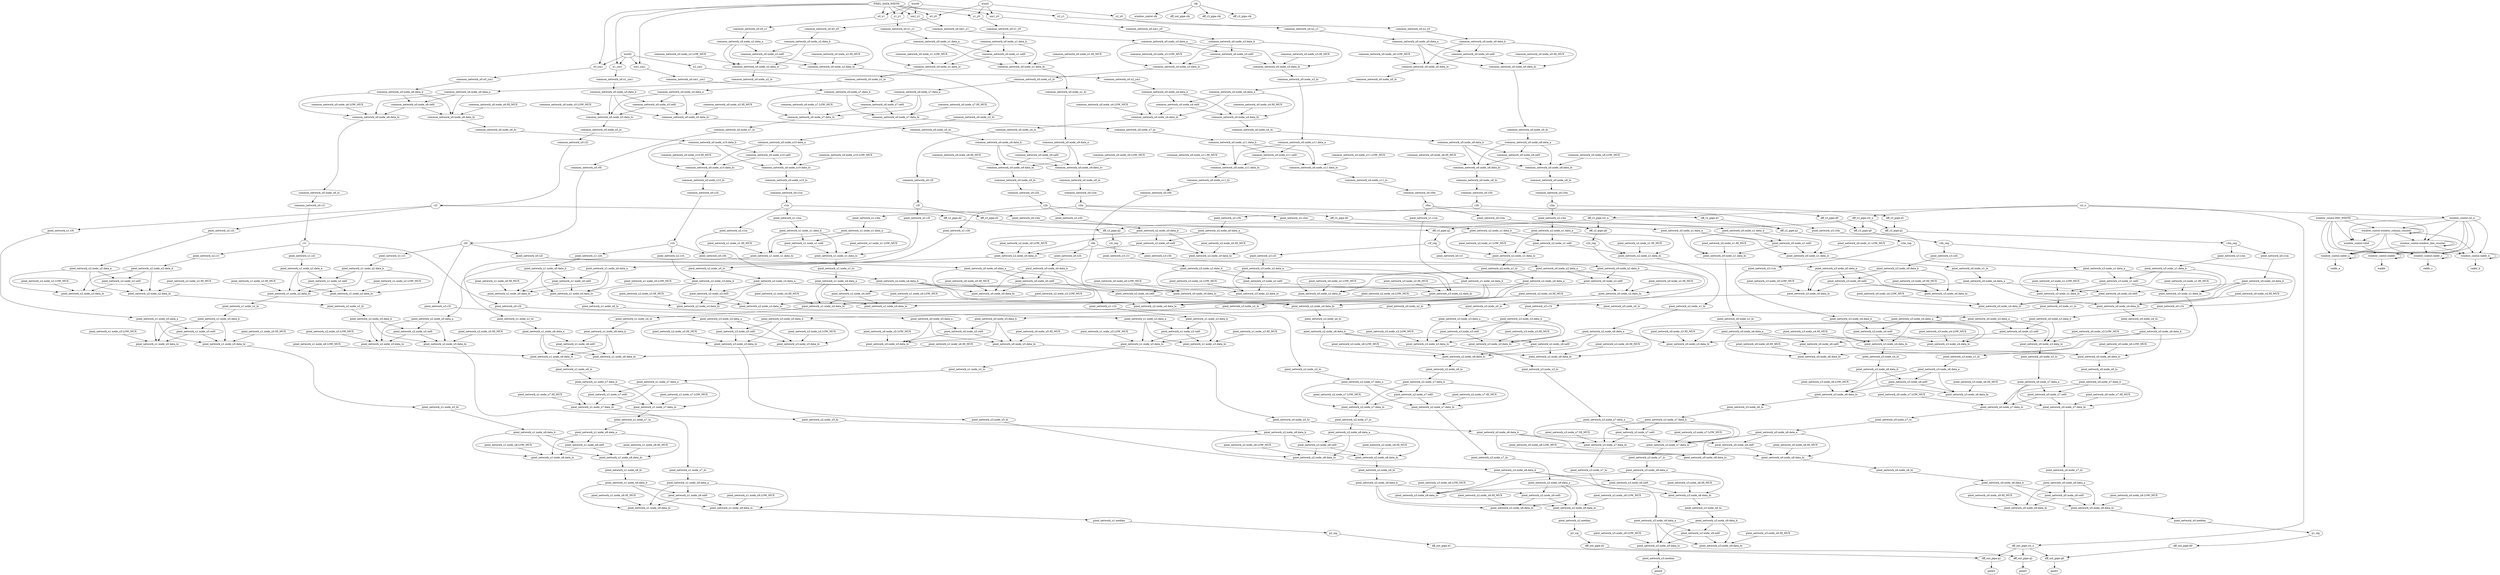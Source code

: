 digraph "()" {
	"pixel_network_u3.node_u7.data_lo" -> "pixel_network_u3.node_u7_lo"	 [weight=1.0];
	"pixel_network_u2.node_u0.data_b" -> "pixel_network_u2.node_u0.sel0"	 [weight=2.0];
	"pixel_network_u2.node_u0.data_b" -> "pixel_network_u2.node_u0.data_hi"	 [weight=1.0];
	"pixel_network_u2.node_u0.data_b" -> "pixel_network_u2.node_u0.data_lo"	 [weight=1.0];
	"pixel_network_u2.node_u0.data_a" -> "pixel_network_u2.node_u0.sel0"	 [weight=2.0];
	"pixel_network_u2.node_u0.data_a" -> "pixel_network_u2.node_u0.data_hi"	 [weight=1.0];
	"pixel_network_u2.node_u0.data_a" -> "pixel_network_u2.node_u0.data_lo"	 [weight=1.0];
	"pixel_network_u3.node_u6.data_b" -> "pixel_network_u3.node_u6.data_lo"	 [weight=1.0];
	"pixel_network_u3.node_u6.data_b" -> "pixel_network_u3.node_u6.data_hi"	 [weight=1.0];
	"pixel_network_u3.node_u6.data_b" -> "pixel_network_u3.node_u6.sel0"	 [weight=2.0];
	"pixel_network_u0.node_u1.HI_MUX" -> "pixel_network_u0.node_u1.data_hi"	 [weight=2.0];
	"pixel_network_u2.node_u4.LOW_MUX" -> "pixel_network_u2.node_u4.data_lo"	 [weight=2.0];
	"pixel_network_u3.node_u6.data_a" -> "pixel_network_u3.node_u6.data_lo"	 [weight=1.0];
	"pixel_network_u3.node_u6.data_a" -> "pixel_network_u3.node_u6.data_hi"	 [weight=1.0];
	"pixel_network_u3.node_u6.data_a" -> "pixel_network_u3.node_u6.sel0"	 [weight=2.0];
	"pixel_network_u0.node_u1_hi" -> "pixel_network_u0.node_u6.data_a"	 [weight=1.0];
	"pixel_network_u1.node_u5_hi" -> "pixel_network_u1.node_u8.data_b"	 [weight=1.0];
	c0h -> "pixel_network_u0.c2h"	 [weight=1.0];
	c0h -> "pixel_network_u3.c3h"	 [weight=1.0];
	c0h -> "pixel_network_u1.c1h"	 [weight=1.0];
	"pixel_network_u0.node_u0.HI_MUX" -> "pixel_network_u0.node_u0.data_hi"	 [weight=2.0];
	c0l -> "pixel_network_u3.c3l"	 [weight=1.0];
	c0l -> "pixel_network_u1.c1l"	 [weight=1.0];
	c0l -> "pixel_network_u0.c2l"	 [weight=1.0];
	c0m -> "pixel_network_u3.c3m"	 [weight=1.0];
	c0m -> "pixel_network_u1.c1m"	 [weight=1.0];
	c0m -> "pixel_network_u0.c2m"	 [weight=1.0];
	"pixel_network_u0.node_u8.HI_MUX" -> "pixel_network_u0.node_u8.data_hi"	 [weight=2.0];
	"pixel_network_u1.node_u1.data_lo" -> "pixel_network_u1.node_u1_lo"	 [weight=1.0];
	"common_network_u0.node_u4_lo" -> "common_network_u0.c3l"	 [weight=1.0];
	"pixel_network_u1.node_u2.data_hi" -> "pixel_network_u1.node_u2_hi"	 [weight=1.0];
	"pixel_network_u2.node_u1_hi" -> "pixel_network_u2.node_u6.data_a"	 [weight=1.0];
	"common_network_u0.node_u5.sel0" -> "common_network_u0.node_u5.data_lo"	 [weight=3.0];
	"common_network_u0.node_u5.sel0" -> "common_network_u0.node_u5.data_hi"	 [weight=3.0];
	"common_network_u0.node_u2.HI_MUX" -> "common_network_u0.node_u2.data_hi"	 [weight=2.0];
	"pixel_network_u1.node_u7.data_lo" -> "pixel_network_u1.node_u7_lo"	 [weight=1.0];
	"common_network_u0.node_u11.data_lo" -> "common_network_u0.node_u11_lo"	 [weight=1.0];
	"common_network_u0.node_u10.data_hi" -> "common_network_u0.node_u10_hi"	 [weight=1.0];
	"pixel_network_u1.node_u0.HI_MUX" -> "pixel_network_u1.node_u0.data_hi"	 [weight=2.0];
	"pixel_network_u3.node_u1_lo" -> "pixel_network_u3.node_u4.data_a"	 [weight=1.0];
	"pixel_network_u3.node_u4.data_a" -> "pixel_network_u3.node_u4.data_lo"	 [weight=1.0];
	"pixel_network_u3.node_u4.data_a" -> "pixel_network_u3.node_u4.data_hi"	 [weight=1.0];
	"pixel_network_u3.node_u4.data_a" -> "pixel_network_u3.node_u4.sel0"	 [weight=2.0];
	"pixel_network_u3.node_u4.data_b" -> "pixel_network_u3.node_u4.data_lo"	 [weight=1.0];
	"pixel_network_u3.node_u4.data_b" -> "pixel_network_u3.node_u4.data_hi"	 [weight=1.0];
	"pixel_network_u3.node_u4.data_b" -> "pixel_network_u3.node_u4.sel0"	 [weight=2.0];
	"pixel_network_u0.node_u3_lo" -> "pixel_network_u0.node_u7.data_a"	 [weight=1.0];
	x0_ym1 -> "common_network_u0.x0_ym1"	 [weight=1.0];
	"pixel_network_u2.node_u8.data_b" -> "pixel_network_u2.node_u8.data_hi"	 [weight=1.0];
	"pixel_network_u2.node_u8.data_b" -> "pixel_network_u2.node_u8.sel0"	 [weight=2.0];
	"pixel_network_u2.node_u8.data_b" -> "pixel_network_u2.node_u8.data_lo"	 [weight=1.0];
	"pixel_network_u2.node_u8.data_a" -> "pixel_network_u2.node_u8.data_hi"	 [weight=1.0];
	"pixel_network_u2.node_u8.data_a" -> "pixel_network_u2.node_u8.sel0"	 [weight=2.0];
	"pixel_network_u2.node_u8.data_a" -> "pixel_network_u2.node_u8.data_lo"	 [weight=1.0];
	"pixel_network_u0.node_u2.data_b" -> "pixel_network_u0.node_u2.data_lo"	 [weight=1.0];
	"pixel_network_u0.node_u2.data_b" -> "pixel_network_u0.node_u2.data_hi"	 [weight=1.0];
	"pixel_network_u0.node_u2.data_b" -> "pixel_network_u0.node_u2.sel0"	 [weight=2.0];
	"pixel_network_u0.node_u2.data_a" -> "pixel_network_u0.node_u2.data_lo"	 [weight=1.0];
	"pixel_network_u0.node_u2.data_a" -> "pixel_network_u0.node_u2.data_hi"	 [weight=1.0];
	"pixel_network_u0.node_u2.data_a" -> "pixel_network_u0.node_u2.sel0"	 [weight=2.0];
	"pixel_network_u1.node_u2_hi" -> "pixel_network_u1.node_u5.data_b"	 [weight=1.0];
	"pixel_network_u3.node_u5.HI_MUX" -> "pixel_network_u3.node_u5.data_hi"	 [weight=2.0];
	"pixel_network_u2.node_u6.HI_MUX" -> "pixel_network_u2.node_u6.data_hi"	 [weight=2.0];
	"pixel_network_u1.node_u9.data_a" -> "pixel_network_u1.node_u9.data_hi"	 [weight=1.0];
	"pixel_network_u1.node_u9.data_a" -> "pixel_network_u1.node_u9.sel0"	 [weight=2.0];
	"pixel_network_u1.node_u9.data_a" -> "pixel_network_u1.node_u9.data_lo"	 [weight=1.0];
	"pixel_network_u1.node_u9.data_b" -> "pixel_network_u1.node_u9.data_hi"	 [weight=1.0];
	"pixel_network_u1.node_u9.data_b" -> "pixel_network_u1.node_u9.sel0"	 [weight=2.0];
	"pixel_network_u1.node_u9.data_b" -> "pixel_network_u1.node_u9.data_lo"	 [weight=1.0];
	"pixel_network_u3.node_u7_lo" -> "pixel_network_u3.node_u8.data_a"	 [weight=1.0];
	"pixel_network_u1.node_u1.data_a" -> "pixel_network_u1.node_u1.data_lo"	 [weight=1.0];
	"pixel_network_u1.node_u1.data_a" -> "pixel_network_u1.node_u1.sel0"	 [weight=2.0];
	"pixel_network_u1.node_u1.data_a" -> "pixel_network_u1.node_u1.data_hi"	 [weight=1.0];
	"pixel_network_u3.node_u3.HI_MUX" -> "pixel_network_u3.node_u3.data_hi"	 [weight=2.0];
	"pixel_network_u1.node_u1.data_b" -> "pixel_network_u1.node_u1.data_lo"	 [weight=1.0];
	"pixel_network_u1.node_u1.data_b" -> "pixel_network_u1.node_u1.sel0"	 [weight=2.0];
	"pixel_network_u1.node_u1.data_b" -> "pixel_network_u1.node_u1.data_hi"	 [weight=1.0];
	"pixel_network_u0.node_u2.HI_MUX" -> "pixel_network_u0.node_u2.data_hi"	 [weight=2.0];
	"common_network_u0.node_u6.LOW_MUX" -> "common_network_u0.node_u6.data_lo"	 [weight=2.0];
	"pixel_network_u3.node_u6.data_lo" -> "pixel_network_u3.node_u6_lo"	 [weight=1.0];
	"pixel_network_u1.c3l" -> "pixel_network_u1.node_u5.data_a"	 [weight=1.0];
	"pixel_network_u1.c3m" -> "pixel_network_u1.node_u1.data_a"	 [weight=1.0];
	"common_network_u0.node_u8_hi" -> "common_network_u0.c3h"	 [weight=1.0];
	"pixel_network_u2.c1h" -> "pixel_network_u2.node_u3.data_b"	 [weight=1.0];
	"common_network_u0.node_u2.sel0" -> "common_network_u0.node_u2.data_lo"	 [weight=3.0];
	"common_network_u0.node_u2.sel0" -> "common_network_u0.node_u2.data_hi"	 [weight=3.0];
	"pixel_network_u3.node_u2.data_a" -> "pixel_network_u3.node_u2.sel0"	 [weight=2.0];
	"pixel_network_u3.node_u2.data_a" -> "pixel_network_u3.node_u2.data_hi"	 [weight=1.0];
	"pixel_network_u3.node_u2.data_a" -> "pixel_network_u3.node_u2.data_lo"	 [weight=1.0];
	"pixel_network_u1.node_u8.LOW_MUX" -> "pixel_network_u1.node_u8.data_lo"	 [weight=2.0];
	"pixel_network_u3.node_u8.LOW_MUX" -> "pixel_network_u3.node_u8.data_lo"	 [weight=2.0];
	"pixel_network_u3.node_u1.data_lo" -> "pixel_network_u3.node_u1_lo"	 [weight=1.0];
	"pixel_network_u0.node_u3.data_lo" -> "pixel_network_u0.node_u3_lo"	 [weight=1.0];
	"common_network_u0.node_u5.HI_MUX" -> "common_network_u0.node_u5.data_hi"	 [weight=2.0];
	x2_ym1 -> "common_network_u0.x2_ym1"	 [weight=1.0];
	"pixel_network_u1.node_u1.HI_MUX" -> "pixel_network_u1.node_u1.data_hi"	 [weight=2.0];
	"common_network_u0.node_u8.HI_MUX" -> "common_network_u0.node_u8.data_hi"	 [weight=2.0];
	"pixel_network_u1.node_u4.LOW_MUX" -> "pixel_network_u1.node_u4.data_lo"	 [weight=2.0];
	"window_contol.IMG_WIDTH" -> "window_contol.window_column_counter"	 [weight=5.0];
	"window_contol.IMG_WIDTH" -> "window_contol.raddr_c"	 [weight=5.0];
	"window_contol.IMG_WIDTH" -> "window_contol.raddr_b"	 [weight=5.0];
	"window_contol.IMG_WIDTH" -> "window_contol.raddr_a"	 [weight=5.0];
	"window_contol.IMG_WIDTH" -> "window_contol.valid"	 [weight=1.0];
	"window_contol.IMG_WIDTH" -> "window_contol.window_line_counter"	 [weight=3.0];
	"dff_out_pipe.q2" -> pixel3	 [weight=1.0];
	"dff_out_pipe.q0" -> pixel1	 [weight=1.0];
	"dff_out_pipe.q1" -> pixel2	 [weight=1.0];
	"common_network_u0.node_u5.data_lo" -> "common_network_u0.node_u5_lo"	 [weight=1.0];
	"pixel_network_u0.node_u7.sel0" -> "pixel_network_u0.node_u7.data_lo"	 [weight=3.0];
	"pixel_network_u0.node_u7.sel0" -> "pixel_network_u0.node_u7.data_hi"	 [weight=3.0];
	"pixel_network_u3.node_u7.data_hi" -> "pixel_network_u3.node_u7_hi"	 [weight=1.0];
	"pixel_network_u3.node_u2.LOW_MUX" -> "pixel_network_u3.node_u2.data_lo"	 [weight=2.0];
	"pixel_network_u0.node_u3.sel0" -> "pixel_network_u0.node_u3.data_lo"	 [weight=3.0];
	"pixel_network_u0.node_u3.sel0" -> "pixel_network_u0.node_u3.data_hi"	 [weight=3.0];
	"pixel_network_u1.node_u5.data_a" -> "pixel_network_u1.node_u5.data_lo"	 [weight=1.0];
	"pixel_network_u1.node_u5.data_a" -> "pixel_network_u1.node_u5.data_hi"	 [weight=1.0];
	"pixel_network_u1.node_u5.data_a" -> "pixel_network_u1.node_u5.sel0"	 [weight=2.0];
	"pixel_network_u2.node_u1.data_lo" -> "pixel_network_u2.node_u1_lo"	 [weight=1.0];
	"pixel_network_u1.node_u5.data_b" -> "pixel_network_u1.node_u5.data_lo"	 [weight=1.0];
	"pixel_network_u1.node_u5.data_b" -> "pixel_network_u1.node_u5.data_hi"	 [weight=1.0];
	"pixel_network_u1.node_u5.data_b" -> "pixel_network_u1.node_u5.sel0"	 [weight=2.0];
	"pixel_network_u0.node_u2.LOW_MUX" -> "pixel_network_u0.node_u2.data_lo"	 [weight=2.0];
	"pixel_network_u3.node_u7.HI_MUX" -> "pixel_network_u3.node_u7.data_hi"	 [weight=2.0];
	"common_network_u0.node_u3.LOW_MUX" -> "common_network_u0.node_u3.data_lo"	 [weight=2.0];
	"pixel_network_u2.node_u3_lo" -> "pixel_network_u2.node_u7.data_a"	 [weight=1.0];
	"common_network_u0.node_u10.HI_MUX" -> "common_network_u0.node_u10.data_hi"	 [weight=2.0];
	"common_network_u0.node_u0.sel0" -> "common_network_u0.node_u0.data_lo"	 [weight=3.0];
	"common_network_u0.node_u0.sel0" -> "common_network_u0.node_u0.data_hi"	 [weight=3.0];
	"pixel_network_u1.node_u6_lo" -> "pixel_network_u1.node_u7.data_b"	 [weight=1.0];
	"common_network_u0.node_u11.data_b" -> "common_network_u0.node_u11.data_lo"	 [weight=1.0];
	"common_network_u0.node_u11.data_b" -> "common_network_u0.node_u11.sel0"	 [weight=2.0];
	"common_network_u0.node_u11.data_b" -> "common_network_u0.node_u11.data_hi"	 [weight=1.0];
	"common_network_u0.node_u11.data_a" -> "common_network_u0.node_u11.data_lo"	 [weight=1.0];
	"common_network_u0.node_u11.data_a" -> "common_network_u0.node_u11.sel0"	 [weight=2.0];
	"common_network_u0.node_u11.data_a" -> "common_network_u0.node_u11.data_hi"	 [weight=1.0];
	"common_network_u0.node_u4_hi" -> "common_network_u0.node_u8.data_b"	 [weight=1.0];
	"common_network_u0.c1h" -> c1h	 [weight=1.0];
	"common_network_u0.node_u9.sel0" -> "common_network_u0.node_u9.data_lo"	 [weight=3.0];
	"common_network_u0.node_u9.sel0" -> "common_network_u0.node_u9.data_hi"	 [weight=3.0];
	"common_network_u0.c1m" -> c1m	 [weight=1.0];
	"common_network_u0.c1l" -> c1l	 [weight=1.0];
	c3l -> "dff_c3_pipe.d2"	 [weight=1.0];
	c3l -> "pixel_network_u2.c3l"	 [weight=1.0];
	"pixel_network_u2.node_u3.HI_MUX" -> "pixel_network_u2.node_u3.data_hi"	 [weight=2.0];
	"window_contol.window_column_counter" -> "window_contol.window_column_counter"	 [weight=6.0];
	"window_contol.window_column_counter" -> "window_contol.raddr_c"	 [weight=7.0];
	"window_contol.window_column_counter" -> "window_contol.raddr_b"	 [weight=7.0];
	"window_contol.window_column_counter" -> "window_contol.raddr_a"	 [weight=7.0];
	"window_contol.window_column_counter" -> "window_contol.valid"	 [weight=1.0];
	"window_contol.window_column_counter" -> "window_contol.window_line_counter"	 [weight=3.0];
	"common_network_u0.node_u1.sel0" -> "common_network_u0.node_u1.data_lo"	 [weight=3.0];
	"common_network_u0.node_u1.sel0" -> "common_network_u0.node_u1.data_hi"	 [weight=3.0];
	"pixel_network_u2.node_u8.LOW_MUX" -> "pixel_network_u2.node_u8.data_lo"	 [weight=2.0];
	"pixel_network_u1.node_u6.HI_MUX" -> "pixel_network_u1.node_u6.data_hi"	 [weight=2.0];
	"common_network_u0.node_u8.data_b" -> "common_network_u0.node_u8.data_lo"	 [weight=1.0];
	"common_network_u0.node_u8.data_b" -> "common_network_u0.node_u8.data_hi"	 [weight=1.0];
	"common_network_u0.node_u8.data_b" -> "common_network_u0.node_u8.sel0"	 [weight=2.0];
	"pixel_network_u1.node_u7.data_hi" -> "pixel_network_u1.node_u7_hi"	 [weight=1.0];
	"common_network_u0.node_u6.HI_MUX" -> "common_network_u0.node_u6.data_hi"	 [weight=2.0];
	"pixel_network_u0.node_u5.LOW_MUX" -> "pixel_network_u0.node_u5.data_lo"	 [weight=2.0];
	"pixel_network_u1.node_u0_lo" -> "pixel_network_u1.node_u3.data_a"	 [weight=1.0];
	"pixel_network_u1.node_u1.sel0" -> "pixel_network_u1.node_u1.data_lo"	 [weight=3.0];
	"pixel_network_u1.node_u1.sel0" -> "pixel_network_u1.node_u1.data_hi"	 [weight=3.0];
	"pixel_network_u0.c3h" -> "pixel_network_u0.node_u0.data_a"	 [weight=1.0];
	"pixel_network_u0.c3m" -> "pixel_network_u0.node_u1.data_a"	 [weight=1.0];
	"pixel_network_u0.c3l" -> "pixel_network_u0.node_u5.data_a"	 [weight=1.0];
	"pixel_network_u2.c2l" -> "pixel_network_u2.node_u2.data_a"	 [weight=1.0];
	"pixel_network_u2.c2m" -> "pixel_network_u2.node_u1.data_b"	 [weight=1.0];
	"pixel_network_u2.c2h" -> "pixel_network_u2.node_u0.data_b"	 [weight=1.0];
	xm1_y0 -> "common_network_u0.xm1_y0"	 [weight=1.0];
	xm1_y1 -> "common_network_u0.xm1_y1"	 [weight=1.0];
	"pixel_network_u2.node_u5.LOW_MUX" -> "pixel_network_u2.node_u5.data_lo"	 [weight=2.0];
	"pixel_network_u1.node_u1.data_hi" -> "pixel_network_u1.node_u1_hi"	 [weight=1.0];
	PIXEL_DATA_WIDTH -> x0_ym1	 [weight=1.0];
	PIXEL_DATA_WIDTH -> xm1_y0	 [weight=1.0];
	PIXEL_DATA_WIDTH -> xm1_y1	 [weight=1.0];
	PIXEL_DATA_WIDTH -> x1_ym1	 [weight=1.0];
	PIXEL_DATA_WIDTH -> x0_y1	 [weight=1.0];
	PIXEL_DATA_WIDTH -> x0_y0	 [weight=1.0];
	PIXEL_DATA_WIDTH -> x1_y0	 [weight=1.0];
	PIXEL_DATA_WIDTH -> x1_y1	 [weight=1.0];
	PIXEL_DATA_WIDTH -> xm1_ym1	 [weight=1.0];
	"common_network_u0.x2_ym1" -> "common_network_u0.node_u4.data_b"	 [weight=1.0];
	"pixel_network_u1.node_u5.data_hi" -> "pixel_network_u1.node_u5_hi"	 [weight=1.0];
	"pixel_network_u0.node_u8.sel0" -> "pixel_network_u0.node_u8.data_lo"	 [weight=3.0];
	"pixel_network_u0.node_u8.sel0" -> "pixel_network_u0.node_u8.data_hi"	 [weight=3.0];
	"common_network_u0.node_u0.data_a" -> "common_network_u0.node_u0.sel0"	 [weight=2.0];
	"common_network_u0.node_u0.data_a" -> "common_network_u0.node_u0.data_lo"	 [weight=1.0];
	"common_network_u0.node_u0.data_a" -> "common_network_u0.node_u0.data_hi"	 [weight=1.0];
	"common_network_u0.node_u8_lo" -> "common_network_u0.c3m"	 [weight=1.0];
	"common_network_u0.node_u0.data_b" -> "common_network_u0.node_u0.sel0"	 [weight=2.0];
	"common_network_u0.node_u0.data_b" -> "common_network_u0.node_u0.data_lo"	 [weight=1.0];
	"common_network_u0.node_u0.data_b" -> "common_network_u0.node_u0.data_hi"	 [weight=1.0];
	"common_network_u0.node_u9.LOW_MUX" -> "common_network_u0.node_u9.data_lo"	 [weight=2.0];
	"common_network_u0.node_u9_hi" -> "common_network_u0.c2h"	 [weight=1.0];
	"window_contol.raddr_c" -> "window_contol.raddr_c"	 [weight=4.0];
	"window_contol.raddr_c" -> raddr_c	 [weight=1.0];
	"window_contol.raddr_b" -> "window_contol.raddr_b"	 [weight=4.0];
	"window_contol.raddr_b" -> raddr_b	 [weight=1.0];
	"window_contol.raddr_a" -> "window_contol.raddr_a"	 [weight=4.0];
	"window_contol.raddr_a" -> raddr_a	 [weight=1.0];
	"pixel_network_u1.node_u0.LOW_MUX" -> "pixel_network_u1.node_u0.data_lo"	 [weight=2.0];
	"pixel_network_u1.node_u3.HI_MUX" -> "pixel_network_u1.node_u3.data_hi"	 [weight=2.0];
	"common_network_u0.node_u7.data_hi" -> "common_network_u0.node_u7_hi"	 [weight=1.0];
	"pixel_network_u3.node_u1.data_hi" -> "pixel_network_u3.node_u1_hi"	 [weight=1.0];
	"pixel_network_u3.node_u9.data_b" -> "pixel_network_u3.node_u9.sel0"	 [weight=2.0];
	"pixel_network_u3.node_u9.data_b" -> "pixel_network_u3.node_u9.data_lo"	 [weight=1.0];
	"pixel_network_u3.node_u9.data_b" -> "pixel_network_u3.node_u9.data_hi"	 [weight=1.0];
	"pixel_network_u3.node_u3.LOW_MUX" -> "pixel_network_u3.node_u3.data_lo"	 [weight=2.0];
	"pixel_network_u3.node_u8.sel0" -> "pixel_network_u3.node_u8.data_hi"	 [weight=3.0];
	"pixel_network_u3.node_u8.sel0" -> "pixel_network_u3.node_u8.data_lo"	 [weight=3.0];
	"pixel_network_u0.node_u9.HI_MUX" -> "pixel_network_u0.node_u9.data_hi"	 [weight=2.0];
	"pixel_network_u0.node_u0_lo" -> "pixel_network_u0.node_u3.data_a"	 [weight=1.0];
	"pixel_network_u2.node_u1.data_hi" -> "pixel_network_u2.node_u1_hi"	 [weight=1.0];
	"pixel_network_u1.node_u2.sel0" -> "pixel_network_u1.node_u2.data_hi"	 [weight=3.0];
	"pixel_network_u1.node_u2.sel0" -> "pixel_network_u1.node_u2.data_lo"	 [weight=3.0];
	"pixel_network_u0.c2h" -> "pixel_network_u0.node_u0.data_b"	 [weight=1.0];
	"pixel_network_u1.node_u7.data_b" -> "pixel_network_u1.node_u7.data_lo"	 [weight=1.0];
	"pixel_network_u1.node_u7.data_b" -> "pixel_network_u1.node_u7.data_hi"	 [weight=1.0];
	"pixel_network_u1.node_u7.data_b" -> "pixel_network_u1.node_u7.sel0"	 [weight=2.0];
	"pixel_network_u1.node_u7.data_a" -> "pixel_network_u1.node_u7.data_lo"	 [weight=1.0];
	"pixel_network_u1.node_u7.data_a" -> "pixel_network_u1.node_u7.data_hi"	 [weight=1.0];
	"pixel_network_u1.node_u7.data_a" -> "pixel_network_u1.node_u7.sel0"	 [weight=2.0];
	"pixel_network_u0.node_u5.sel0" -> "pixel_network_u0.node_u5.data_lo"	 [weight=3.0];
	"pixel_network_u0.node_u5.sel0" -> "pixel_network_u0.node_u5.data_hi"	 [weight=3.0];
	clk -> "window_contol.clk"	 [weight=1.0];
	clk -> "dff_out_pipe.clk"	 [weight=1.0];
	clk -> "dff_c3_pipe.clk"	 [weight=1.0];
	clk -> "dff_c2_pipe.clk"	 [weight=1.0];
	"dff_out_pipe.d1" -> "dff_out_pipe.q1"	 [weight=1.0];
	"dff_out_pipe.d0" -> "dff_out_pipe.q0"	 [weight=1.0];
	"dff_out_pipe.d2" -> "dff_out_pipe.q2"	 [weight=1.0];
	"pixel_network_u3.node_u0.sel0" -> "pixel_network_u3.node_u0.data_hi"	 [weight=3.0];
	"pixel_network_u3.node_u0.sel0" -> "pixel_network_u3.node_u0.data_lo"	 [weight=3.0];
	"common_network_u0.node_u10.LOW_MUX" -> "common_network_u0.node_u10.data_lo"	 [weight=2.0];
	"pixel_network_u2.node_u6.data_lo" -> "pixel_network_u2.node_u6_lo"	 [weight=1.0];
	"dff_c2_pipe.q2" -> c2l_reg	 [weight=1.0];
	"common_network_u0.node_u6.data_b" -> "common_network_u0.node_u6.data_hi"	 [weight=1.0];
	"common_network_u0.node_u6.data_b" -> "common_network_u0.node_u6.data_lo"	 [weight=1.0];
	"common_network_u0.node_u6.data_b" -> "common_network_u0.node_u6.sel0"	 [weight=2.0];
	"common_network_u0.node_u6.data_a" -> "common_network_u0.node_u6.data_hi"	 [weight=1.0];
	"common_network_u0.node_u6.data_a" -> "common_network_u0.node_u6.data_lo"	 [weight=1.0];
	"common_network_u0.node_u6.data_a" -> "common_network_u0.node_u6.sel0"	 [weight=2.0];
	"dff_c2_pipe.q1" -> c2m_reg	 [weight=1.0];
	"pixel_network_u0.node_u4.data_a" -> "pixel_network_u0.node_u4.data_lo"	 [weight=1.0];
	"pixel_network_u0.node_u4.data_a" -> "pixel_network_u0.node_u4.data_hi"	 [weight=1.0];
	"pixel_network_u0.node_u4.data_a" -> "pixel_network_u0.node_u4.sel0"	 [weight=2.0];
	"pixel_network_u0.node_u4.data_b" -> "pixel_network_u0.node_u4.data_lo"	 [weight=1.0];
	"pixel_network_u0.node_u4.data_b" -> "pixel_network_u0.node_u4.data_hi"	 [weight=1.0];
	"pixel_network_u0.node_u4.data_b" -> "pixel_network_u0.node_u4.sel0"	 [weight=2.0];
	"pixel_network_u0.node_u7.data_lo" -> "pixel_network_u0.node_u7_lo"	 [weight=1.0];
	"pixel_network_u2.node_u2.data_a" -> "pixel_network_u2.node_u2.sel0"	 [weight=2.0];
	"pixel_network_u2.node_u2.data_a" -> "pixel_network_u2.node_u2.data_lo"	 [weight=1.0];
	"pixel_network_u2.node_u2.data_a" -> "pixel_network_u2.node_u2.data_hi"	 [weight=1.0];
	"pixel_network_u3.node_u3_lo" -> "pixel_network_u3.node_u7.data_a"	 [weight=1.0];
	"pixel_network_u2.node_u2.data_b" -> "pixel_network_u2.node_u2.sel0"	 [weight=2.0];
	"pixel_network_u2.node_u2.data_b" -> "pixel_network_u2.node_u2.data_lo"	 [weight=1.0];
	"pixel_network_u2.node_u2.data_b" -> "pixel_network_u2.node_u2.data_hi"	 [weight=1.0];
	"dff_c3_pipe.d0" -> "dff_c3_pipe.q0"	 [weight=1.0];
	"dff_c3_pipe.d1" -> "dff_c3_pipe.q1"	 [weight=1.0];
	"dff_c3_pipe.d2" -> "dff_c3_pipe.q2"	 [weight=1.0];
	"pixel_network_u0.node_u7.data_a" -> "pixel_network_u0.node_u7.sel0"	 [weight=2.0];
	"pixel_network_u0.node_u7.data_a" -> "pixel_network_u0.node_u7.data_lo"	 [weight=1.0];
	"pixel_network_u0.node_u7.data_a" -> "pixel_network_u0.node_u7.data_hi"	 [weight=1.0];
	"pixel_network_u0.node_u7.data_b" -> "pixel_network_u0.node_u7.sel0"	 [weight=2.0];
	"pixel_network_u0.node_u7.data_b" -> "pixel_network_u0.node_u7.data_lo"	 [weight=1.0];
	"pixel_network_u0.node_u7.data_b" -> "pixel_network_u0.node_u7.data_hi"	 [weight=1.0];
	"common_network_u0.node_u3_lo" -> "common_network_u0.node_u7.data_a"	 [weight=1.0];
	"pixel_network_u1.node_u8.data_hi" -> "pixel_network_u1.node_u8_hi"	 [weight=1.0];
	"common_network_u0.node_u0_hi" -> "common_network_u0.node_u8.data_a"	 [weight=1.0];
	"common_network_u0.node_u1_hi" -> "common_network_u0.node_u9.data_a"	 [weight=1.0];
	"pixel_network_u3.node_u5.LOW_MUX" -> "pixel_network_u3.node_u5.data_lo"	 [weight=2.0];
	p3_sig -> "dff_out_pipe.d2"	 [weight=1.0];
	"pixel_network_u0.node_u0.sel0" -> "pixel_network_u0.node_u0.data_hi"	 [weight=3.0];
	"pixel_network_u0.node_u0.sel0" -> "pixel_network_u0.node_u0.data_lo"	 [weight=3.0];
	"common_network_u0.node_u7.LOW_MUX" -> "common_network_u0.node_u7.data_lo"	 [weight=2.0];
	"pixel_network_u3.node_u5.sel0" -> "pixel_network_u3.node_u5.data_hi"	 [weight=3.0];
	"pixel_network_u3.node_u5.sel0" -> "pixel_network_u3.node_u5.data_lo"	 [weight=3.0];
	"pixel_network_u2.node_u0_lo" -> "pixel_network_u2.node_u3.data_a"	 [weight=1.0];
	"pixel_network_u3.node_u4_hi" -> "pixel_network_u3.node_u6.data_b"	 [weight=1.0];
	"pixel_network_u3.c2l" -> "pixel_network_u3.node_u2.data_a"	 [weight=1.0];
	"pixel_network_u0.node_u4.LOW_MUX" -> "pixel_network_u0.node_u4.data_lo"	 [weight=2.0];
	"pixel_network_u0.node_u6.data_lo" -> "pixel_network_u0.node_u6_lo"	 [weight=1.0];
	"pixel_network_u0.node_u6_lo" -> "pixel_network_u0.node_u7.data_b"	 [weight=1.0];
	"pixel_network_u1.node_u2.LOW_MUX" -> "pixel_network_u1.node_u2.data_lo"	 [weight=2.0];
	"pixel_network_u2.node_u7.HI_MUX" -> "pixel_network_u2.node_u7.data_hi"	 [weight=2.0];
	"pixel_network_u1.node_u6.data_lo" -> "pixel_network_u1.node_u6_lo"	 [weight=1.0];
	"pixel_network_u1.c2l" -> "pixel_network_u1.node_u2.data_a"	 [weight=1.0];
	"dff_c2_pipe.d0" -> "dff_c2_pipe.q0"	 [weight=1.0];
	"pixel_network_u1.c2h" -> "pixel_network_u1.node_u0.data_b"	 [weight=1.0];
	"pixel_network_u3.node_u1.sel0" -> "pixel_network_u3.node_u1.data_lo"	 [weight=3.0];
	"pixel_network_u3.node_u1.sel0" -> "pixel_network_u3.node_u1.data_hi"	 [weight=3.0];
	"common_network_u0.node_u3_hi" -> "common_network_u0.node_u11.data_a"	 [weight=1.0];
	"common_network_u0.node_u8.data_lo" -> "common_network_u0.node_u8_lo"	 [weight=1.0];
	"pixel_network_u1.node_u9.LOW_MUX" -> "pixel_network_u1.node_u9.data_lo"	 [weight=2.0];
	"common_network_u0.node_u3.data_a" -> "common_network_u0.node_u3.data_hi"	 [weight=1.0];
	"common_network_u0.node_u3.data_a" -> "common_network_u0.node_u3.data_lo"	 [weight=1.0];
	"common_network_u0.node_u3.data_a" -> "common_network_u0.node_u3.sel0"	 [weight=2.0];
	"common_network_u0.node_u3.data_b" -> "common_network_u0.node_u3.data_hi"	 [weight=1.0];
	"common_network_u0.node_u3.data_b" -> "common_network_u0.node_u3.data_lo"	 [weight=1.0];
	"common_network_u0.node_u3.data_b" -> "common_network_u0.node_u3.sel0"	 [weight=2.0];
	"common_network_u0.node_u5.data_b" -> "common_network_u0.node_u5.sel0"	 [weight=2.0];
	"common_network_u0.node_u5.data_b" -> "common_network_u0.node_u5.data_lo"	 [weight=1.0];
	"common_network_u0.node_u5.data_b" -> "common_network_u0.node_u5.data_hi"	 [weight=1.0];
	"pixel_network_u2.node_u4.data_b" -> "pixel_network_u2.node_u4.data_lo"	 [weight=1.0];
	"pixel_network_u2.node_u4.data_b" -> "pixel_network_u2.node_u4.data_hi"	 [weight=1.0];
	"pixel_network_u2.node_u4.data_b" -> "pixel_network_u2.node_u4.sel0"	 [weight=2.0];
	"pixel_network_u2.node_u4.data_a" -> "pixel_network_u2.node_u4.data_lo"	 [weight=1.0];
	"pixel_network_u2.node_u4.data_a" -> "pixel_network_u2.node_u4.data_hi"	 [weight=1.0];
	"pixel_network_u2.node_u4.data_a" -> "pixel_network_u2.node_u4.sel0"	 [weight=2.0];
	"common_network_u0.node_u5.data_a" -> "common_network_u0.node_u5.sel0"	 [weight=2.0];
	"common_network_u0.node_u5.data_a" -> "common_network_u0.node_u5.data_lo"	 [weight=1.0];
	"common_network_u0.node_u5.data_a" -> "common_network_u0.node_u5.data_hi"	 [weight=1.0];
	"pixel_network_u0.node_u2.data_hi" -> "pixel_network_u0.node_u2_hi"	 [weight=1.0];
	"pixel_network_u0.node_u5.data_hi" -> "pixel_network_u0.node_u5_hi"	 [weight=1.0];
	"pixel_network_u2.node_u5.HI_MUX" -> "pixel_network_u2.node_u5.data_hi"	 [weight=2.0];
	"common_network_u0.node_u4.data_hi" -> "common_network_u0.node_u4_hi"	 [weight=1.0];
	"pixel_network_u2.node_u4_hi" -> "pixel_network_u2.node_u6.data_b"	 [weight=1.0];
	"common_network_u0.node_u9_lo" -> "common_network_u0.c2m"	 [weight=1.0];
	"common_network_u0.node_u1.LOW_MUX" -> "common_network_u0.node_u1.data_lo"	 [weight=2.0];
	c3m -> "dff_c3_pipe.d1"	 [weight=1.0];
	c3m -> "pixel_network_u2.c3m"	 [weight=1.0];
	"pixel_network_u2.node_u9.data_a" -> "pixel_network_u2.node_u9.data_lo"	 [weight=1.0];
	"pixel_network_u2.node_u9.data_a" -> "pixel_network_u2.node_u9.data_hi"	 [weight=1.0];
	"pixel_network_u2.node_u9.data_a" -> "pixel_network_u2.node_u9.sel0"	 [weight=2.0];
	"pixel_network_u2.node_u9.data_b" -> "pixel_network_u2.node_u9.data_lo"	 [weight=1.0];
	"pixel_network_u2.node_u9.data_b" -> "pixel_network_u2.node_u9.data_hi"	 [weight=1.0];
	"pixel_network_u2.node_u9.data_b" -> "pixel_network_u2.node_u9.sel0"	 [weight=2.0];
	c3h -> "dff_c3_pipe.d0"	 [weight=1.0];
	c3h -> "pixel_network_u2.c3h"	 [weight=1.0];
	"common_network_u0.node_u4.data_a" -> "common_network_u0.node_u4.data_hi"	 [weight=1.0];
	"common_network_u0.node_u4.data_a" -> "common_network_u0.node_u4.sel0"	 [weight=2.0];
	"common_network_u0.node_u4.data_a" -> "common_network_u0.node_u4.data_lo"	 [weight=1.0];
	"common_network_u0.node_u4.data_b" -> "common_network_u0.node_u4.data_hi"	 [weight=1.0];
	"common_network_u0.node_u4.data_b" -> "common_network_u0.node_u4.sel0"	 [weight=2.0];
	"common_network_u0.node_u4.data_b" -> "common_network_u0.node_u4.data_lo"	 [weight=1.0];
	"pixel_network_u3.node_u8.HI_MUX" -> "pixel_network_u3.node_u8.data_hi"	 [weight=2.0];
	"common_network_u0.node_u5.data_hi" -> "common_network_u0.node_u5_hi"	 [weight=1.0];
	"pixel_network_u1.node_u7.LOW_MUX" -> "pixel_network_u1.node_u7.data_lo"	 [weight=2.0];
	"common_network_u0.node_u1.HI_MUX" -> "common_network_u0.node_u1.data_hi"	 [weight=2.0];
	"pixel_network_u3.node_u9.data_a" -> "pixel_network_u3.node_u9.sel0"	 [weight=2.0];
	"pixel_network_u3.node_u9.data_a" -> "pixel_network_u3.node_u9.data_lo"	 [weight=1.0];
	"pixel_network_u3.node_u9.data_a" -> "pixel_network_u3.node_u9.data_hi"	 [weight=1.0];
	"pixel_network_u2.node_u7_hi" -> "pixel_network_u2.node_u9.data_a"	 [weight=1.0];
	"common_network_u0.node_u11_lo" -> "common_network_u0.c0m"	 [weight=1.0];
	"pixel_network_u3.c3h" -> "pixel_network_u3.node_u0.data_a"	 [weight=1.0];
	"pixel_network_u3.c3l" -> "pixel_network_u3.node_u5.data_a"	 [weight=1.0];
	"pixel_network_u3.c3m" -> "pixel_network_u3.node_u1.data_a"	 [weight=1.0];
	"pixel_network_u0.node_u0.LOW_MUX" -> "pixel_network_u0.node_u0.data_lo"	 [weight=2.0];
	p1_sig -> "dff_out_pipe.d0"	 [weight=1.0];
	"pixel_network_u2.node_u3.data_b" -> "pixel_network_u2.node_u3.sel0"	 [weight=2.0];
	"pixel_network_u2.node_u3.data_b" -> "pixel_network_u2.node_u3.data_hi"	 [weight=1.0];
	"pixel_network_u2.node_u3.data_b" -> "pixel_network_u2.node_u3.data_lo"	 [weight=1.0];
	"pixel_network_u2.node_u3.data_a" -> "pixel_network_u2.node_u3.sel0"	 [weight=2.0];
	"pixel_network_u2.node_u3.data_a" -> "pixel_network_u2.node_u3.data_hi"	 [weight=1.0];
	"pixel_network_u2.node_u3.data_a" -> "pixel_network_u2.node_u3.data_lo"	 [weight=1.0];
	"common_network_u0.node_u2.data_lo" -> "common_network_u0.node_u2_lo"	 [weight=1.0];
	"pixel_network_u0.node_u2_hi" -> "pixel_network_u0.node_u5.data_b"	 [weight=1.0];
	"pixel_network_u2.node_u2_hi" -> "pixel_network_u2.node_u5.data_b"	 [weight=1.0];
	c3h_reg -> "pixel_network_u0.c1h"	 [weight=1.0];
	c3h_reg -> "pixel_network_u3.c2h"	 [weight=1.0];
	"pixel_network_u3.node_u6_lo" -> "pixel_network_u3.node_u7.data_b"	 [weight=1.0];
	"common_network_u0.node_u4.sel0" -> "common_network_u0.node_u4.data_hi"	 [weight=3.0];
	"common_network_u0.node_u4.sel0" -> "common_network_u0.node_u4.data_lo"	 [weight=3.0];
	rst_n -> "window_contol.rst_n"	 [weight=1.0];
	rst_n -> "dff_out_pipe.rst_n"	 [weight=1.0];
	rst_n -> "dff_c2_pipe.rst_n"	 [weight=1.0];
	rst_n -> "dff_c3_pipe.rst_n"	 [weight=1.0];
	"pixel_network_u3.node_u4.data_hi" -> "pixel_network_u3.node_u4_hi"	 [weight=1.0];
	"common_network_u0.node_u7_lo" -> "common_network_u0.c0l"	 [weight=1.0];
	"pixel_network_u1.node_u7.sel0" -> "pixel_network_u1.node_u7.data_lo"	 [weight=3.0];
	"pixel_network_u1.node_u7.sel0" -> "pixel_network_u1.node_u7.data_hi"	 [weight=3.0];
	"pixel_network_u2.node_u4.data_hi" -> "pixel_network_u2.node_u4_hi"	 [weight=1.0];
	"dff_c3_pipe.q1" -> c3m_reg	 [weight=1.0];
	"common_network_u0.node_u1.data_lo" -> "common_network_u0.node_u1_lo"	 [weight=1.0];
	"common_network_u0.node_u1_lo" -> "common_network_u0.node_u5.data_a"	 [weight=1.0];
	"pixel_network_u3.node_u6.HI_MUX" -> "pixel_network_u3.node_u6.data_hi"	 [weight=2.0];
	"pixel_network_u1.node_u8.HI_MUX" -> "pixel_network_u1.node_u8.data_hi"	 [weight=2.0];
	"pixel_network_u1.node_u9.sel0" -> "pixel_network_u1.node_u9.data_hi"	 [weight=3.0];
	"pixel_network_u1.node_u9.sel0" -> "pixel_network_u1.node_u9.data_lo"	 [weight=3.0];
	"pixel_network_u0.node_u7.data_hi" -> "pixel_network_u0.node_u7_hi"	 [weight=1.0];
	"common_network_u0.node_u10.sel0" -> "common_network_u0.node_u10.data_hi"	 [weight=3.0];
	"common_network_u0.node_u10.sel0" -> "common_network_u0.node_u10.data_lo"	 [weight=3.0];
	"pixel_network_u2.node_u8.data_hi" -> "pixel_network_u2.node_u8_hi"	 [weight=1.0];
	"pixel_network_u2.node_u3.sel0" -> "pixel_network_u2.node_u3.data_hi"	 [weight=3.0];
	"pixel_network_u2.node_u3.sel0" -> "pixel_network_u2.node_u3.data_lo"	 [weight=3.0];
	"pixel_network_u2.node_u8.sel0" -> "pixel_network_u2.node_u8.data_hi"	 [weight=3.0];
	"pixel_network_u2.node_u8.sel0" -> "pixel_network_u2.node_u8.data_lo"	 [weight=3.0];
	"pixel_network_u3.node_u3.sel0" -> "pixel_network_u3.node_u3.data_hi"	 [weight=3.0];
	"pixel_network_u3.node_u3.sel0" -> "pixel_network_u3.node_u3.data_lo"	 [weight=3.0];
	"pixel_network_u2.node_u2.LOW_MUX" -> "pixel_network_u2.node_u2.data_lo"	 [weight=2.0];
	"common_network_u0.node_u9.data_b" -> "common_network_u0.node_u9.sel0"	 [weight=2.0];
	"common_network_u0.node_u9.data_b" -> "common_network_u0.node_u9.data_lo"	 [weight=1.0];
	"common_network_u0.node_u9.data_b" -> "common_network_u0.node_u9.data_hi"	 [weight=1.0];
	"common_network_u0.node_u9.data_a" -> "common_network_u0.node_u9.sel0"	 [weight=2.0];
	"common_network_u0.node_u9.data_a" -> "common_network_u0.node_u9.data_lo"	 [weight=1.0];
	"common_network_u0.node_u9.data_a" -> "common_network_u0.node_u9.data_hi"	 [weight=1.0];
	"dff_c2_pipe.d1" -> "dff_c2_pipe.q1"	 [weight=1.0];
	"common_network_u0.node_u7.data_a" -> "common_network_u0.node_u7.data_hi"	 [weight=1.0];
	"common_network_u0.node_u7.data_a" -> "common_network_u0.node_u7.sel0"	 [weight=2.0];
	"common_network_u0.node_u7.data_a" -> "common_network_u0.node_u7.data_lo"	 [weight=1.0];
	"pixel_network_u1.node_u3.LOW_MUX" -> "pixel_network_u1.node_u3.data_lo"	 [weight=2.0];
	c3m_reg -> "pixel_network_u0.c1m"	 [weight=1.0];
	c3m_reg -> "pixel_network_u3.c2m"	 [weight=1.0];
	"pixel_network_u3.node_u3.data_a" -> "pixel_network_u3.node_u3.sel0"	 [weight=2.0];
	"pixel_network_u3.node_u3.data_a" -> "pixel_network_u3.node_u3.data_hi"	 [weight=1.0];
	"pixel_network_u3.node_u3.data_a" -> "pixel_network_u3.node_u3.data_lo"	 [weight=1.0];
	"pixel_network_u3.node_u3.data_b" -> "pixel_network_u3.node_u3.sel0"	 [weight=2.0];
	"pixel_network_u3.node_u3.data_b" -> "pixel_network_u3.node_u3.data_hi"	 [weight=1.0];
	"pixel_network_u3.node_u3.data_b" -> "pixel_network_u3.node_u3.data_lo"	 [weight=1.0];
	"pixel_network_u3.node_u6.LOW_MUX" -> "pixel_network_u3.node_u6.data_lo"	 [weight=2.0];
	"pixel_network_u0.node_u1.data_hi" -> "pixel_network_u0.node_u1_hi"	 [weight=1.0];
	"pixel_network_u0.node_u3.HI_MUX" -> "pixel_network_u0.node_u3.data_hi"	 [weight=2.0];
	"common_network_u0.node_u8.data_hi" -> "common_network_u0.node_u8_hi"	 [weight=1.0];
	"pixel_network_u3.node_u8.data_hi" -> "pixel_network_u3.node_u8_hi"	 [weight=1.0];
	"common_network_u0.node_u4.data_lo" -> "common_network_u0.node_u4_lo"	 [weight=1.0];
	"pixel_network_u2.node_u4.HI_MUX" -> "pixel_network_u2.node_u4.data_hi"	 [weight=2.0];
	"pixel_network_u2.node_u0.sel0" -> "pixel_network_u2.node_u0.data_hi"	 [weight=3.0];
	"pixel_network_u2.node_u0.sel0" -> "pixel_network_u2.node_u0.data_lo"	 [weight=3.0];
	"pixel_network_u3.node_u9.sel0" -> "pixel_network_u3.node_u9.data_lo"	 [weight=3.0];
	"pixel_network_u3.node_u9.sel0" -> "pixel_network_u3.node_u9.data_hi"	 [weight=3.0];
	"pixel_network_u2.node_u9.data_lo" -> "pixel_network_u2.median"	 [weight=1.0];
	"window_contol.rst_n" -> "window_contol.window_column_counter"	 [weight=6.0];
	"window_contol.rst_n" -> "window_contol.raddr_c"	 [weight=6.0];
	"window_contol.rst_n" -> "window_contol.raddr_b"	 [weight=6.0];
	"window_contol.rst_n" -> "window_contol.raddr_a"	 [weight=6.0];
	"window_contol.rst_n" -> "window_contol.valid"	 [weight=1.0];
	"window_contol.rst_n" -> "window_contol.window_line_counter"	 [weight=4.0];
	"window_contol.rst_n" -> "window_contol.waddr"	 [weight=2.0];
	"pixel_network_u1.node_u5.LOW_MUX" -> "pixel_network_u1.node_u5.data_lo"	 [weight=2.0];
	"pixel_network_u1.node_u5.sel0" -> "pixel_network_u1.node_u5.data_lo"	 [weight=3.0];
	"pixel_network_u1.node_u5.sel0" -> "pixel_network_u1.node_u5.data_hi"	 [weight=3.0];
	"common_network_u0.x2_y1" -> "common_network_u0.node_u0.data_a"	 [weight=1.0];
	"pixel_network_u3.node_u4.LOW_MUX" -> "pixel_network_u3.node_u4.data_lo"	 [weight=2.0];
	"common_network_u0.c0l" -> c0l	 [weight=1.0];
	"common_network_u0.c0m" -> c0m	 [weight=1.0];
	"common_network_u0.c0h" -> c0h	 [weight=1.0];
	"pixel_network_u2.node_u5.data_hi" -> "pixel_network_u2.node_u5_hi"	 [weight=1.0];
	"pixel_network_u2.node_u0.LOW_MUX" -> "pixel_network_u2.node_u0.data_lo"	 [weight=2.0];
	"pixel_network_u3.median" -> pixel4	 [weight=1.0];
	"dff_out_pipe.rst_n" -> "dff_out_pipe.q2"	 [weight=2.0];
	"dff_out_pipe.rst_n" -> "dff_out_pipe.q0"	 [weight=2.0];
	"dff_out_pipe.rst_n" -> "dff_out_pipe.q1"	 [weight=2.0];
	word1 -> xm1_y0	 [weight=1.0];
	word1 -> x2_y0	 [weight=1.0];
	word1 -> x0_y0	 [weight=1.0];
	word1 -> x1_y0	 [weight=1.0];
	word0 -> xm1_y1	 [weight=1.0];
	word0 -> x2_y1	 [weight=1.0];
	word0 -> x0_y1	 [weight=1.0];
	word0 -> x1_y1	 [weight=1.0];
	word2 -> x0_ym1	 [weight=1.0];
	word2 -> x2_ym1	 [weight=1.0];
	word2 -> x1_ym1	 [weight=1.0];
	word2 -> xm1_ym1	 [weight=1.0];
	"pixel_network_u0.node_u4.data_hi" -> "pixel_network_u0.node_u4_hi"	 [weight=1.0];
	"common_network_u0.node_u11.HI_MUX" -> "common_network_u0.node_u11.data_hi"	 [weight=2.0];
	"dff_c2_pipe.rst_n" -> "dff_c2_pipe.q2"	 [weight=2.0];
	"dff_c2_pipe.rst_n" -> "dff_c2_pipe.q1"	 [weight=2.0];
	"dff_c2_pipe.rst_n" -> "dff_c2_pipe.q0"	 [weight=2.0];
	"pixel_network_u0.node_u7.LOW_MUX" -> "pixel_network_u0.node_u7.data_lo"	 [weight=2.0];
	"pixel_network_u2.node_u7.data_b" -> "pixel_network_u2.node_u7.data_hi"	 [weight=1.0];
	"pixel_network_u2.node_u7.data_b" -> "pixel_network_u2.node_u7.data_lo"	 [weight=1.0];
	"pixel_network_u2.node_u7.data_b" -> "pixel_network_u2.node_u7.sel0"	 [weight=2.0];
	"pixel_network_u2.node_u7.data_a" -> "pixel_network_u2.node_u7.data_hi"	 [weight=1.0];
	"pixel_network_u2.node_u7.data_a" -> "pixel_network_u2.node_u7.data_lo"	 [weight=1.0];
	"pixel_network_u2.node_u7.data_a" -> "pixel_network_u2.node_u7.sel0"	 [weight=2.0];
	"pixel_network_u0.node_u9.data_lo" -> "pixel_network_u0.median"	 [weight=1.0];
	"window_contol.valid" -> "window_contol.waddr"	 [weight=1.0];
	"common_network_u0.node_u2.data_hi" -> "common_network_u0.node_u2_hi"	 [weight=1.0];
	"common_network_u0.node_u11.sel0" -> "common_network_u0.node_u11.data_lo"	 [weight=3.0];
	"common_network_u0.node_u11.sel0" -> "common_network_u0.node_u11.data_hi"	 [weight=3.0];
	"pixel_network_u1.node_u6.data_a" -> "pixel_network_u1.node_u6.data_lo"	 [weight=1.0];
	"pixel_network_u1.node_u6.data_a" -> "pixel_network_u1.node_u6.sel0"	 [weight=2.0];
	"pixel_network_u1.node_u6.data_a" -> "pixel_network_u1.node_u6.data_hi"	 [weight=1.0];
	"pixel_network_u1.node_u6.data_b" -> "pixel_network_u1.node_u6.data_lo"	 [weight=1.0];
	"pixel_network_u1.node_u6.data_b" -> "pixel_network_u1.node_u6.sel0"	 [weight=2.0];
	"pixel_network_u1.node_u6.data_b" -> "pixel_network_u1.node_u6.data_hi"	 [weight=1.0];
	"pixel_network_u3.node_u9.HI_MUX" -> "pixel_network_u3.node_u9.data_hi"	 [weight=2.0];
	"pixel_network_u0.node_u9.sel0" -> "pixel_network_u0.node_u9.data_hi"	 [weight=3.0];
	"pixel_network_u0.node_u9.sel0" -> "pixel_network_u0.node_u9.data_lo"	 [weight=3.0];
	"pixel_network_u3.node_u8.data_a" -> "pixel_network_u3.node_u8.sel0"	 [weight=2.0];
	"pixel_network_u3.node_u8.data_a" -> "pixel_network_u3.node_u8.data_hi"	 [weight=1.0];
	"pixel_network_u3.node_u8.data_a" -> "pixel_network_u3.node_u8.data_lo"	 [weight=1.0];
	"pixel_network_u3.node_u8.data_b" -> "pixel_network_u3.node_u8.sel0"	 [weight=2.0];
	"pixel_network_u3.node_u8.data_b" -> "pixel_network_u3.node_u8.data_hi"	 [weight=1.0];
	"pixel_network_u3.node_u8.data_b" -> "pixel_network_u3.node_u8.data_lo"	 [weight=1.0];
	"pixel_network_u3.node_u1.HI_MUX" -> "pixel_network_u3.node_u1.data_hi"	 [weight=2.0];
	"pixel_network_u2.c3m" -> "pixel_network_u2.node_u1.data_a"	 [weight=1.0];
	"pixel_network_u2.c3l" -> "pixel_network_u2.node_u5.data_a"	 [weight=1.0];
	"common_network_u0.node_u0.data_lo" -> "common_network_u0.node_u0_lo"	 [weight=1.0];
	"pixel_network_u2.c3h" -> "pixel_network_u2.node_u0.data_a"	 [weight=1.0];
	"pixel_network_u3.node_u0_lo" -> "pixel_network_u3.node_u3.data_a"	 [weight=1.0];
	"pixel_network_u1.node_u4_hi" -> "pixel_network_u1.node_u6.data_b"	 [weight=1.0];
	"common_network_u0.node_u1.data_hi" -> "common_network_u0.node_u1_hi"	 [weight=1.0];
	"pixel_network_u0.node_u4_hi" -> "pixel_network_u0.node_u6.data_b"	 [weight=1.0];
	"pixel_network_u1.node_u7_hi" -> "pixel_network_u1.node_u9.data_a"	 [weight=1.0];
	"pixel_network_u0.node_u1.data_b" -> "pixel_network_u0.node_u1.data_hi"	 [weight=1.0];
	"pixel_network_u0.node_u1.data_b" -> "pixel_network_u0.node_u1.sel0"	 [weight=2.0];
	"pixel_network_u0.node_u1.data_b" -> "pixel_network_u0.node_u1.data_lo"	 [weight=1.0];
	"common_network_u0.node_u5_lo" -> "common_network_u0.c2l"	 [weight=1.0];
	"pixel_network_u0.node_u1.data_a" -> "pixel_network_u0.node_u1.data_hi"	 [weight=1.0];
	"pixel_network_u0.node_u1.data_a" -> "pixel_network_u0.node_u1.sel0"	 [weight=2.0];
	"pixel_network_u0.node_u1.data_a" -> "pixel_network_u0.node_u1.data_lo"	 [weight=1.0];
	"pixel_network_u3.node_u7.data_a" -> "pixel_network_u3.node_u7.data_lo"	 [weight=1.0];
	"pixel_network_u3.node_u7.data_a" -> "pixel_network_u3.node_u7.data_hi"	 [weight=1.0];
	"pixel_network_u3.node_u7.data_a" -> "pixel_network_u3.node_u7.sel0"	 [weight=2.0];
	"pixel_network_u3.node_u7.data_b" -> "pixel_network_u3.node_u7.data_lo"	 [weight=1.0];
	"pixel_network_u3.node_u7.data_b" -> "pixel_network_u3.node_u7.data_hi"	 [weight=1.0];
	"pixel_network_u3.node_u7.data_b" -> "pixel_network_u3.node_u7.sel0"	 [weight=2.0];
	x1_ym1 -> "common_network_u0.x1_ym1"	 [weight=1.0];
	"pixel_network_u1.median" -> p2_sig	 [weight=1.0];
	"pixel_network_u1.node_u1_hi" -> "pixel_network_u1.node_u6.data_a"	 [weight=1.0];
	"pixel_network_u2.node_u2.sel0" -> "pixel_network_u2.node_u2.data_lo"	 [weight=3.0];
	"pixel_network_u2.node_u2.sel0" -> "pixel_network_u2.node_u2.data_hi"	 [weight=3.0];
	"common_network_u0.node_u2.LOW_MUX" -> "common_network_u0.node_u2.data_lo"	 [weight=2.0];
	"pixel_network_u2.node_u7.data_hi" -> "pixel_network_u2.node_u7_hi"	 [weight=1.0];
	"pixel_network_u3.node_u4.sel0" -> "pixel_network_u3.node_u4.data_lo"	 [weight=3.0];
	"pixel_network_u3.node_u4.sel0" -> "pixel_network_u3.node_u4.data_hi"	 [weight=3.0];
	"pixel_network_u0.node_u1.sel0" -> "pixel_network_u0.node_u1.data_hi"	 [weight=3.0];
	"pixel_network_u0.node_u1.sel0" -> "pixel_network_u0.node_u1.data_lo"	 [weight=3.0];
	"pixel_network_u2.node_u7_lo" -> "pixel_network_u2.node_u8.data_a"	 [weight=1.0];
	"pixel_network_u0.node_u1.data_lo" -> "pixel_network_u0.node_u1_lo"	 [weight=1.0];
	"pixel_network_u1.node_u4.HI_MUX" -> "pixel_network_u1.node_u4.data_hi"	 [weight=2.0];
	"pixel_network_u3.node_u5.data_b" -> "pixel_network_u3.node_u5.sel0"	 [weight=2.0];
	"pixel_network_u3.node_u5.data_b" -> "pixel_network_u3.node_u5.data_hi"	 [weight=1.0];
	"pixel_network_u3.node_u5.data_b" -> "pixel_network_u3.node_u5.data_lo"	 [weight=1.0];
	"pixel_network_u3.node_u5.data_a" -> "pixel_network_u3.node_u5.sel0"	 [weight=2.0];
	"pixel_network_u3.node_u5.data_a" -> "pixel_network_u3.node_u5.data_hi"	 [weight=1.0];
	"pixel_network_u3.node_u5.data_a" -> "pixel_network_u3.node_u5.data_lo"	 [weight=1.0];
	"common_network_u0.node_u7.sel0" -> "common_network_u0.node_u7.data_hi"	 [weight=3.0];
	"common_network_u0.node_u7.sel0" -> "common_network_u0.node_u7.data_lo"	 [weight=3.0];
	"common_network_u0.c3m" -> c3m	 [weight=1.0];
	"common_network_u0.c3l" -> c3l	 [weight=1.0];
	c2h -> "pixel_network_u2.c2h"	 [weight=1.0];
	c2h -> "dff_c2_pipe.d0"	 [weight=1.0];
	c2h -> "pixel_network_u1.c3h"	 [weight=1.0];
	"pixel_network_u0.node_u8.LOW_MUX" -> "pixel_network_u0.node_u8.data_lo"	 [weight=2.0];
	"common_network_u0.c3h" -> c3h	 [weight=1.0];
	c2l -> "pixel_network_u1.c3l"	 [weight=1.0];
	c2l -> "pixel_network_u2.c2l"	 [weight=1.0];
	c2l -> "dff_c2_pipe.d2"	 [weight=1.0];
	c2m -> "pixel_network_u1.c3m"	 [weight=1.0];
	c2m -> "pixel_network_u2.c2m"	 [weight=1.0];
	c2m -> "dff_c2_pipe.d1"	 [weight=1.0];
	"pixel_network_u0.node_u5.HI_MUX" -> "pixel_network_u0.node_u5.data_hi"	 [weight=2.0];
	"pixel_network_u2.node_u3.LOW_MUX" -> "pixel_network_u2.node_u3.data_lo"	 [weight=2.0];
	"common_network_u0.x0_ym1" -> "common_network_u0.node_u6.data_b"	 [weight=1.0];
	"pixel_network_u2.c1l" -> "pixel_network_u2.node_u2.data_b"	 [weight=1.0];
	"pixel_network_u2.c1m" -> "pixel_network_u2.node_u4.data_b"	 [weight=1.0];
	"pixel_network_u3.node_u0.data_lo" -> "pixel_network_u3.node_u0_lo"	 [weight=1.0];
	"pixel_network_u2.node_u1.HI_MUX" -> "pixel_network_u2.node_u1.data_hi"	 [weight=2.0];
	"pixel_network_u1.node_u3_lo" -> "pixel_network_u1.node_u7.data_a"	 [weight=1.0];
	"pixel_network_u0.node_u9.LOW_MUX" -> "pixel_network_u0.node_u9.data_lo"	 [weight=2.0];
	c2l_reg -> "pixel_network_u3.c1l"	 [weight=1.0];
	"pixel_network_u1.node_u7.HI_MUX" -> "pixel_network_u1.node_u7.data_hi"	 [weight=2.0];
	x2_y1 -> "common_network_u0.x2_y1"	 [weight=1.0];
	x2_y0 -> "common_network_u0.x2_y0"	 [weight=1.0];
	"pixel_network_u2.node_u5.data_a" -> "pixel_network_u2.node_u5.data_hi"	 [weight=1.0];
	"pixel_network_u2.node_u5.data_a" -> "pixel_network_u2.node_u5.data_lo"	 [weight=1.0];
	"pixel_network_u2.node_u5.data_a" -> "pixel_network_u2.node_u5.sel0"	 [weight=2.0];
	"pixel_network_u2.node_u5.data_b" -> "pixel_network_u2.node_u5.data_hi"	 [weight=1.0];
	"pixel_network_u2.node_u5.data_b" -> "pixel_network_u2.node_u5.data_lo"	 [weight=1.0];
	"pixel_network_u2.node_u5.data_b" -> "pixel_network_u2.node_u5.sel0"	 [weight=2.0];
	"common_network_u0.node_u11_hi" -> "common_network_u0.c0h"	 [weight=1.0];
	"pixel_network_u2.node_u8_hi" -> "pixel_network_u2.node_u9.data_b"	 [weight=1.0];
	"pixel_network_u3.node_u1.data_b" -> "pixel_network_u3.node_u1.data_lo"	 [weight=1.0];
	"pixel_network_u3.node_u1.data_b" -> "pixel_network_u3.node_u1.data_hi"	 [weight=1.0];
	"pixel_network_u3.node_u1.data_b" -> "pixel_network_u3.node_u1.sel0"	 [weight=2.0];
	"pixel_network_u1.c3h" -> "pixel_network_u1.node_u0.data_a"	 [weight=1.0];
	"pixel_network_u3.node_u1.data_a" -> "pixel_network_u3.node_u1.data_lo"	 [weight=1.0];
	"pixel_network_u3.node_u1.data_a" -> "pixel_network_u3.node_u1.data_hi"	 [weight=1.0];
	"pixel_network_u3.node_u1.data_a" -> "pixel_network_u3.node_u1.sel0"	 [weight=2.0];
	x0_y1 -> "common_network_u0.x0_y1"	 [weight=1.0];
	x0_y0 -> "common_network_u0.x0_y0"	 [weight=1.0];
	"pixel_network_u2.node_u8.HI_MUX" -> "pixel_network_u2.node_u8.data_hi"	 [weight=2.0];
	"pixel_network_u3.node_u9.LOW_MUX" -> "pixel_network_u3.node_u9.data_lo"	 [weight=2.0];
	"pixel_network_u1.node_u3.data_lo" -> "pixel_network_u1.node_u3_lo"	 [weight=1.0];
	c2m_reg -> "pixel_network_u3.c1m"	 [weight=1.0];
	"common_network_u0.node_u8.sel0" -> "common_network_u0.node_u8.data_lo"	 [weight=3.0];
	"common_network_u0.node_u8.sel0" -> "common_network_u0.node_u8.data_hi"	 [weight=3.0];
	"pixel_network_u0.c1h" -> "pixel_network_u0.node_u3.data_b"	 [weight=1.0];
	"pixel_network_u0.c1m" -> "pixel_network_u0.node_u4.data_b"	 [weight=1.0];
	"pixel_network_u0.c1l" -> "pixel_network_u0.node_u2.data_b"	 [weight=1.0];
	"pixel_network_u0.median" -> p1_sig	 [weight=1.0];
	"common_network_u0.node_u3.HI_MUX" -> "common_network_u0.node_u3.data_hi"	 [weight=2.0];
	"pixel_network_u3.node_u2.data_b" -> "pixel_network_u3.node_u2.sel0"	 [weight=2.0];
	"pixel_network_u3.node_u2.data_b" -> "pixel_network_u3.node_u2.data_hi"	 [weight=1.0];
	"pixel_network_u3.node_u2.data_b" -> "pixel_network_u3.node_u2.data_lo"	 [weight=1.0];
	"pixel_network_u1.node_u8_hi" -> "pixel_network_u1.node_u9.data_b"	 [weight=1.0];
	"pixel_network_u2.node_u4.sel0" -> "pixel_network_u2.node_u4.data_lo"	 [weight=3.0];
	"pixel_network_u2.node_u4.sel0" -> "pixel_network_u2.node_u4.data_hi"	 [weight=3.0];
	x1_y0 -> "common_network_u0.x1_y0"	 [weight=1.0];
	x1_y1 -> "common_network_u0.x1_y1"	 [weight=1.0];
	"pixel_network_u2.median" -> p3_sig	 [weight=1.0];
	"common_network_u0.node_u10_lo" -> "common_network_u0.c1m"	 [weight=1.0];
	"pixel_network_u1.c1h" -> "pixel_network_u1.node_u3.data_b"	 [weight=1.0];
	"pixel_network_u1.c1l" -> "pixel_network_u1.node_u2.data_b"	 [weight=1.0];
	"pixel_network_u1.c1m" -> "pixel_network_u1.node_u4.data_b"	 [weight=1.0];
	"common_network_u0.node_u0.data_hi" -> "common_network_u0.node_u0_hi"	 [weight=1.0];
	"pixel_network_u1.node_u3.data_b" -> "pixel_network_u1.node_u3.data_hi"	 [weight=1.0];
	"pixel_network_u1.node_u3.data_b" -> "pixel_network_u1.node_u3.data_lo"	 [weight=1.0];
	"pixel_network_u1.node_u3.data_b" -> "pixel_network_u1.node_u3.sel0"	 [weight=2.0];
	"pixel_network_u1.node_u3.data_a" -> "pixel_network_u1.node_u3.data_hi"	 [weight=1.0];
	"pixel_network_u1.node_u3.data_a" -> "pixel_network_u1.node_u3.data_lo"	 [weight=1.0];
	"pixel_network_u1.node_u3.data_a" -> "pixel_network_u1.node_u3.sel0"	 [weight=2.0];
	"pixel_network_u2.node_u6.LOW_MUX" -> "pixel_network_u2.node_u6.data_lo"	 [weight=2.0];
	"pixel_network_u2.node_u0.data_lo" -> "pixel_network_u2.node_u0_lo"	 [weight=1.0];
	"pixel_network_u3.node_u9.data_lo" -> "pixel_network_u3.median"	 [weight=1.0];
	"common_network_u0.node_u3.data_hi" -> "common_network_u0.node_u3_hi"	 [weight=1.0];
	"pixel_network_u1.node_u1_lo" -> "pixel_network_u1.node_u4.data_a"	 [weight=1.0];
	"pixel_network_u1.node_u7_lo" -> "pixel_network_u1.node_u8.data_a"	 [weight=1.0];
	"pixel_network_u2.node_u9.sel0" -> "pixel_network_u2.node_u9.data_lo"	 [weight=3.0];
	"pixel_network_u2.node_u9.sel0" -> "pixel_network_u2.node_u9.data_hi"	 [weight=3.0];
	"common_network_u0.node_u6.data_hi" -> "common_network_u0.node_u6_hi"	 [weight=1.0];
	"common_network_u0.node_u6_hi" -> "common_network_u0.node_u10.data_b"	 [weight=1.0];
	"pixel_network_u2.node_u9.LOW_MUX" -> "pixel_network_u2.node_u9.data_lo"	 [weight=2.0];
	"pixel_network_u3.node_u5.data_hi" -> "pixel_network_u3.node_u5_hi"	 [weight=1.0];
	"pixel_network_u0.node_u6.HI_MUX" -> "pixel_network_u0.node_u6.data_hi"	 [weight=2.0];
	"pixel_network_u0.node_u0.data_a" -> "pixel_network_u0.node_u0.sel0"	 [weight=2.0];
	"pixel_network_u0.node_u0.data_a" -> "pixel_network_u0.node_u0.data_hi"	 [weight=1.0];
	"pixel_network_u0.node_u0.data_a" -> "pixel_network_u0.node_u0.data_lo"	 [weight=1.0];
	"pixel_network_u3.node_u6.sel0" -> "pixel_network_u3.node_u6.data_lo"	 [weight=3.0];
	"pixel_network_u3.node_u6.sel0" -> "pixel_network_u3.node_u6.data_hi"	 [weight=3.0];
	"pixel_network_u0.node_u0.data_b" -> "pixel_network_u0.node_u0.sel0"	 [weight=2.0];
	"pixel_network_u0.node_u0.data_b" -> "pixel_network_u0.node_u0.data_hi"	 [weight=1.0];
	"pixel_network_u0.node_u0.data_b" -> "pixel_network_u0.node_u0.data_lo"	 [weight=1.0];
	"pixel_network_u2.node_u7.data_lo" -> "pixel_network_u2.node_u7_lo"	 [weight=1.0];
	"pixel_network_u0.node_u8.data_a" -> "pixel_network_u0.node_u8.data_lo"	 [weight=1.0];
	"pixel_network_u0.node_u8.data_a" -> "pixel_network_u0.node_u8.sel0"	 [weight=2.0];
	"pixel_network_u0.node_u8.data_a" -> "pixel_network_u0.node_u8.data_hi"	 [weight=1.0];
	"dff_c2_pipe.q0" -> c2h_reg	 [weight=1.0];
	"pixel_network_u0.node_u8.data_b" -> "pixel_network_u0.node_u8.data_lo"	 [weight=1.0];
	"pixel_network_u0.node_u8.data_b" -> "pixel_network_u0.node_u8.sel0"	 [weight=2.0];
	"pixel_network_u0.node_u8.data_b" -> "pixel_network_u0.node_u8.data_hi"	 [weight=1.0];
	"pixel_network_u3.c2m" -> "pixel_network_u3.node_u1.data_b"	 [weight=1.0];
	"pixel_network_u3.node_u2.sel0" -> "pixel_network_u3.node_u2.data_hi"	 [weight=3.0];
	"pixel_network_u3.node_u2.sel0" -> "pixel_network_u3.node_u2.data_lo"	 [weight=3.0];
	"pixel_network_u1.node_u4.data_hi" -> "pixel_network_u1.node_u4_hi"	 [weight=1.0];
	"pixel_network_u3.c2h" -> "pixel_network_u3.node_u0.data_b"	 [weight=1.0];
	"pixel_network_u2.node_u6_lo" -> "pixel_network_u2.node_u7.data_b"	 [weight=1.0];
	"pixel_network_u1.node_u6.LOW_MUX" -> "pixel_network_u1.node_u6.data_lo"	 [weight=2.0];
	"pixel_network_u3.node_u7.sel0" -> "pixel_network_u3.node_u7.data_lo"	 [weight=3.0];
	"pixel_network_u3.node_u7.sel0" -> "pixel_network_u3.node_u7.data_hi"	 [weight=3.0];
	"common_network_u0.node_u9.data_lo" -> "common_network_u0.node_u9_lo"	 [weight=1.0];
	"pixel_network_u3.node_u4.HI_MUX" -> "pixel_network_u3.node_u4.data_hi"	 [weight=2.0];
	"pixel_network_u3.node_u1.LOW_MUX" -> "pixel_network_u3.node_u1.data_lo"	 [weight=2.0];
	"common_network_u0.node_u2_lo" -> "common_network_u0.node_u6.data_a"	 [weight=1.0];
	"pixel_network_u0.node_u9.data_b" -> "pixel_network_u0.node_u9.data_hi"	 [weight=1.0];
	"pixel_network_u0.node_u9.data_b" -> "pixel_network_u0.node_u9.data_lo"	 [weight=1.0];
	"pixel_network_u0.node_u9.data_b" -> "pixel_network_u0.node_u9.sel0"	 [weight=2.0];
	"common_network_u0.node_u2_hi" -> "common_network_u0.node_u10.data_a"	 [weight=1.0];
	"common_network_u0.node_u8.data_a" -> "common_network_u0.node_u8.data_lo"	 [weight=1.0];
	"common_network_u0.node_u8.data_a" -> "common_network_u0.node_u8.data_hi"	 [weight=1.0];
	"common_network_u0.node_u8.data_a" -> "common_network_u0.node_u8.sel0"	 [weight=2.0];
	"dff_c3_pipe.rst_n" -> "dff_c3_pipe.q1"	 [weight=2.0];
	"dff_c3_pipe.rst_n" -> "dff_c3_pipe.q2"	 [weight=2.0];
	"dff_c3_pipe.rst_n" -> "dff_c3_pipe.q0"	 [weight=2.0];
	"pixel_network_u0.node_u9.data_a" -> "pixel_network_u0.node_u9.data_hi"	 [weight=1.0];
	"pixel_network_u0.node_u9.data_a" -> "pixel_network_u0.node_u9.data_lo"	 [weight=1.0];
	"pixel_network_u0.node_u9.data_a" -> "pixel_network_u0.node_u9.sel0"	 [weight=2.0];
	"common_network_u0.node_u1.data_b" -> "common_network_u0.node_u1.sel0"	 [weight=2.0];
	"common_network_u0.node_u1.data_b" -> "common_network_u0.node_u1.data_lo"	 [weight=1.0];
	"common_network_u0.node_u1.data_b" -> "common_network_u0.node_u1.data_hi"	 [weight=1.0];
	"pixel_network_u0.node_u1.LOW_MUX" -> "pixel_network_u0.node_u1.data_lo"	 [weight=2.0];
	"common_network_u0.node_u1.data_a" -> "common_network_u0.node_u1.sel0"	 [weight=2.0];
	"common_network_u0.node_u1.data_a" -> "common_network_u0.node_u1.data_lo"	 [weight=1.0];
	"common_network_u0.node_u1.data_a" -> "common_network_u0.node_u1.data_hi"	 [weight=1.0];
	"pixel_network_u2.node_u2.data_hi" -> "pixel_network_u2.node_u2_hi"	 [weight=1.0];
	"pixel_network_u1.node_u0.sel0" -> "pixel_network_u1.node_u0.data_hi"	 [weight=3.0];
	"pixel_network_u1.node_u0.sel0" -> "pixel_network_u1.node_u0.data_lo"	 [weight=3.0];
	"pixel_network_u1.node_u2.data_a" -> "pixel_network_u1.node_u2.data_hi"	 [weight=1.0];
	"pixel_network_u1.node_u2.data_a" -> "pixel_network_u1.node_u2.sel0"	 [weight=2.0];
	"pixel_network_u1.node_u2.data_a" -> "pixel_network_u1.node_u2.data_lo"	 [weight=1.0];
	"pixel_network_u1.node_u2.data_b" -> "pixel_network_u1.node_u2.data_hi"	 [weight=1.0];
	"pixel_network_u1.node_u2.data_b" -> "pixel_network_u1.node_u2.sel0"	 [weight=2.0];
	"pixel_network_u1.node_u2.data_b" -> "pixel_network_u1.node_u2.data_lo"	 [weight=1.0];
	"common_network_u0.node_u4.LOW_MUX" -> "common_network_u0.node_u4.data_lo"	 [weight=2.0];
	"common_network_u0.node_u7_hi" -> "common_network_u0.node_u11.data_b"	 [weight=1.0];
	"pixel_network_u1.node_u1.LOW_MUX" -> "pixel_network_u1.node_u1.data_lo"	 [weight=2.0];
	"pixel_network_u0.node_u8_hi" -> "pixel_network_u0.node_u9.data_b"	 [weight=1.0];
	"pixel_network_u2.node_u6.data_a" -> "pixel_network_u2.node_u6.data_hi"	 [weight=1.0];
	"pixel_network_u2.node_u6.data_a" -> "pixel_network_u2.node_u6.data_lo"	 [weight=1.0];
	"pixel_network_u2.node_u6.data_a" -> "pixel_network_u2.node_u6.sel0"	 [weight=2.0];
	"pixel_network_u0.node_u0.data_lo" -> "pixel_network_u0.node_u0_lo"	 [weight=1.0];
	"pixel_network_u2.node_u6.data_b" -> "pixel_network_u2.node_u6.data_hi"	 [weight=1.0];
	"pixel_network_u2.node_u6.data_b" -> "pixel_network_u2.node_u6.data_lo"	 [weight=1.0];
	"pixel_network_u2.node_u6.data_b" -> "pixel_network_u2.node_u6.sel0"	 [weight=2.0];
	"common_network_u0.node_u4.HI_MUX" -> "common_network_u0.node_u4.data_hi"	 [weight=2.0];
	"common_network_u0.node_u10_hi" -> "common_network_u0.c1h"	 [weight=1.0];
	"pixel_network_u1.node_u5.HI_MUX" -> "pixel_network_u1.node_u5.data_hi"	 [weight=2.0];
	"common_network_u0.xm1_y0" -> "common_network_u0.node_u3.data_b"	 [weight=1.0];
	"common_network_u0.xm1_y1" -> "common_network_u0.node_u3.data_a"	 [weight=1.0];
	"pixel_network_u0.node_u4.HI_MUX" -> "pixel_network_u0.node_u4.data_hi"	 [weight=2.0];
	"pixel_network_u2.node_u6.sel0" -> "pixel_network_u2.node_u6.data_hi"	 [weight=3.0];
	"pixel_network_u2.node_u6.sel0" -> "pixel_network_u2.node_u6.data_lo"	 [weight=3.0];
	"pixel_network_u3.node_u0.data_a" -> "pixel_network_u3.node_u0.sel0"	 [weight=2.0];
	"pixel_network_u3.node_u0.data_a" -> "pixel_network_u3.node_u0.data_hi"	 [weight=1.0];
	"pixel_network_u3.node_u0.data_a" -> "pixel_network_u3.node_u0.data_lo"	 [weight=1.0];
	"pixel_network_u3.node_u0.data_b" -> "pixel_network_u3.node_u0.sel0"	 [weight=2.0];
	"pixel_network_u3.node_u0.data_b" -> "pixel_network_u3.node_u0.data_hi"	 [weight=1.0];
	"pixel_network_u3.node_u0.data_b" -> "pixel_network_u3.node_u0.data_lo"	 [weight=1.0];
	"pixel_network_u2.node_u7.LOW_MUX" -> "pixel_network_u2.node_u7.data_lo"	 [weight=2.0];
	c1h -> "pixel_network_u2.c1h"	 [weight=1.0];
	c1h -> "pixel_network_u0.c3h"	 [weight=1.0];
	c1h -> "pixel_network_u1.c2h"	 [weight=1.0];
	"pixel_network_u0.node_u2.sel0" -> "pixel_network_u0.node_u2.data_lo"	 [weight=3.0];
	"pixel_network_u0.node_u2.sel0" -> "pixel_network_u0.node_u2.data_hi"	 [weight=3.0];
	"common_network_u0.node_u5.LOW_MUX" -> "common_network_u0.node_u5.data_lo"	 [weight=2.0];
	c1m -> "pixel_network_u0.c3m"	 [weight=1.0];
	c1m -> "pixel_network_u2.c1m"	 [weight=1.0];
	c1m -> "pixel_network_u1.c2m"	 [weight=1.0];
	c1l -> "pixel_network_u0.c3l"	 [weight=1.0];
	c1l -> "pixel_network_u1.c2l"	 [weight=1.0];
	c1l -> "pixel_network_u2.c1l"	 [weight=1.0];
	"pixel_network_u3.node_u0.LOW_MUX" -> "pixel_network_u3.node_u0.data_lo"	 [weight=2.0];
	"pixel_network_u1.node_u3.sel0" -> "pixel_network_u1.node_u3.data_hi"	 [weight=3.0];
	"pixel_network_u1.node_u3.sel0" -> "pixel_network_u1.node_u3.data_lo"	 [weight=3.0];
	"common_network_u0.xm1_ym1" -> "common_network_u0.node_u7.data_b"	 [weight=1.0];
	"common_network_u0.node_u5_hi" -> "common_network_u0.node_u9.data_b"	 [weight=1.0];
	"common_network_u0.node_u10.data_a" -> "common_network_u0.node_u10.data_hi"	 [weight=1.0];
	"common_network_u0.node_u10.data_a" -> "common_network_u0.node_u10.sel0"	 [weight=2.0];
	"common_network_u0.node_u10.data_a" -> "common_network_u0.node_u10.data_lo"	 [weight=1.0];
	"pixel_network_u2.node_u3.data_lo" -> "pixel_network_u2.node_u3_lo"	 [weight=1.0];
	"common_network_u0.node_u10.data_b" -> "common_network_u0.node_u10.data_hi"	 [weight=1.0];
	"common_network_u0.node_u10.data_b" -> "common_network_u0.node_u10.sel0"	 [weight=2.0];
	"common_network_u0.node_u10.data_b" -> "common_network_u0.node_u10.data_lo"	 [weight=1.0];
	"window_contol.window_line_counter" -> "window_contol.raddr_c"	 [weight=4.0];
	"window_contol.window_line_counter" -> "window_contol.raddr_b"	 [weight=4.0];
	"window_contol.window_line_counter" -> "window_contol.raddr_a"	 [weight=4.0];
	"window_contol.window_line_counter" -> "window_contol.window_line_counter"	 [weight=5.0];
	"pixel_network_u3.node_u7.LOW_MUX" -> "pixel_network_u3.node_u7.data_lo"	 [weight=2.0];
	"pixel_network_u3.c1l" -> "pixel_network_u3.node_u2.data_b"	 [weight=1.0];
	"pixel_network_u3.c1m" -> "pixel_network_u3.node_u4.data_b"	 [weight=1.0];
	"pixel_network_u3.c1h" -> "pixel_network_u3.node_u3.data_b"	 [weight=1.0];
	"common_network_u0.node_u0.LOW_MUX" -> "common_network_u0.node_u0.data_lo"	 [weight=2.0];
	"pixel_network_u3.node_u2_hi" -> "pixel_network_u3.node_u5.data_b"	 [weight=1.0];
	"common_network_u0.node_u7.data_b" -> "common_network_u0.node_u7.data_hi"	 [weight=1.0];
	"common_network_u0.node_u7.data_b" -> "common_network_u0.node_u7.sel0"	 [weight=2.0];
	"common_network_u0.node_u7.data_b" -> "common_network_u0.node_u7.data_lo"	 [weight=1.0];
	"common_network_u0.node_u3.data_lo" -> "common_network_u0.node_u3_lo"	 [weight=1.0];
	"common_network_u0.node_u3.sel0" -> "common_network_u0.node_u3.data_hi"	 [weight=3.0];
	"common_network_u0.node_u3.sel0" -> "common_network_u0.node_u3.data_lo"	 [weight=3.0];
	"pixel_network_u3.node_u5_hi" -> "pixel_network_u3.node_u8.data_b"	 [weight=1.0];
	"common_network_u0.node_u0_lo" -> "common_network_u0.node_u4.data_a"	 [weight=1.0];
	"common_network_u0.node_u6_lo" -> "common_network_u0.c1l"	 [weight=1.0];
	"common_network_u0.node_u9.HI_MUX" -> "common_network_u0.node_u9.data_hi"	 [weight=2.0];
	"common_network_u0.node_u6.data_lo" -> "common_network_u0.node_u6_lo"	 [weight=1.0];
	"pixel_network_u1.node_u8.sel0" -> "pixel_network_u1.node_u8.data_lo"	 [weight=3.0];
	"pixel_network_u1.node_u8.sel0" -> "pixel_network_u1.node_u8.data_hi"	 [weight=3.0];
	"pixel_network_u0.node_u4.sel0" -> "pixel_network_u0.node_u4.data_lo"	 [weight=3.0];
	"pixel_network_u0.node_u4.sel0" -> "pixel_network_u0.node_u4.data_hi"	 [weight=3.0];
	"pixel_network_u2.node_u1.data_a" -> "pixel_network_u2.node_u1.data_lo"	 [weight=1.0];
	"pixel_network_u2.node_u1.data_a" -> "pixel_network_u2.node_u1.data_hi"	 [weight=1.0];
	"pixel_network_u2.node_u1.data_a" -> "pixel_network_u2.node_u1.sel0"	 [weight=2.0];
	"pixel_network_u2.node_u1.data_b" -> "pixel_network_u2.node_u1.data_lo"	 [weight=1.0];
	"pixel_network_u2.node_u1.data_b" -> "pixel_network_u2.node_u1.data_hi"	 [weight=1.0];
	"pixel_network_u2.node_u1.data_b" -> "pixel_network_u2.node_u1.sel0"	 [weight=2.0];
	"common_network_u0.node_u2.data_b" -> "common_network_u0.node_u2.sel0"	 [weight=2.0];
	"common_network_u0.node_u2.data_b" -> "common_network_u0.node_u2.data_lo"	 [weight=1.0];
	"common_network_u0.node_u2.data_b" -> "common_network_u0.node_u2.data_hi"	 [weight=1.0];
	"common_network_u0.node_u2.data_a" -> "common_network_u0.node_u2.sel0"	 [weight=2.0];
	"common_network_u0.node_u2.data_a" -> "common_network_u0.node_u2.data_lo"	 [weight=1.0];
	"common_network_u0.node_u2.data_a" -> "common_network_u0.node_u2.data_hi"	 [weight=1.0];
	"pixel_network_u1.node_u0.data_b" -> "pixel_network_u1.node_u0.data_hi"	 [weight=1.0];
	"pixel_network_u1.node_u0.data_b" -> "pixel_network_u1.node_u0.sel0"	 [weight=2.0];
	"pixel_network_u1.node_u0.data_b" -> "pixel_network_u1.node_u0.data_lo"	 [weight=1.0];
	"pixel_network_u3.node_u2.data_hi" -> "pixel_network_u3.node_u2_hi"	 [weight=1.0];
	"pixel_network_u0.node_u7_lo" -> "pixel_network_u0.node_u8.data_a"	 [weight=1.0];
	"pixel_network_u0.node_u5.data_b" -> "pixel_network_u0.node_u5.data_lo"	 [weight=1.0];
	"pixel_network_u0.node_u5.data_b" -> "pixel_network_u0.node_u5.sel0"	 [weight=2.0];
	"pixel_network_u0.node_u5.data_b" -> "pixel_network_u0.node_u5.data_hi"	 [weight=1.0];
	"pixel_network_u1.node_u0.data_a" -> "pixel_network_u1.node_u0.data_hi"	 [weight=1.0];
	"pixel_network_u1.node_u0.data_a" -> "pixel_network_u1.node_u0.sel0"	 [weight=2.0];
	"pixel_network_u1.node_u0.data_a" -> "pixel_network_u1.node_u0.data_lo"	 [weight=1.0];
	"pixel_network_u0.node_u3.data_a" -> "pixel_network_u0.node_u3.data_lo"	 [weight=1.0];
	"pixel_network_u0.node_u3.data_a" -> "pixel_network_u0.node_u3.sel0"	 [weight=2.0];
	"pixel_network_u0.node_u3.data_a" -> "pixel_network_u0.node_u3.data_hi"	 [weight=1.0];
	"pixel_network_u0.node_u3.data_b" -> "pixel_network_u0.node_u3.data_lo"	 [weight=1.0];
	"pixel_network_u0.node_u3.data_b" -> "pixel_network_u0.node_u3.sel0"	 [weight=2.0];
	"pixel_network_u0.node_u3.data_b" -> "pixel_network_u0.node_u3.data_hi"	 [weight=1.0];
	"common_network_u0.node_u6.sel0" -> "common_network_u0.node_u6.data_hi"	 [weight=3.0];
	"common_network_u0.node_u6.sel0" -> "common_network_u0.node_u6.data_lo"	 [weight=3.0];
	"common_network_u0.node_u9.data_hi" -> "common_network_u0.node_u9_hi"	 [weight=1.0];
	"pixel_network_u0.node_u5.data_a" -> "pixel_network_u0.node_u5.data_lo"	 [weight=1.0];
	"pixel_network_u0.node_u5.data_a" -> "pixel_network_u0.node_u5.sel0"	 [weight=2.0];
	"pixel_network_u0.node_u5.data_a" -> "pixel_network_u0.node_u5.data_hi"	 [weight=1.0];
	"pixel_network_u3.node_u3.data_lo" -> "pixel_network_u3.node_u3_lo"	 [weight=1.0];
	"window_contol.waddr" -> waddr	 [weight=1.0];
	"window_contol.waddr" -> "window_contol.waddr"	 [weight=1.0];
	"pixel_network_u3.node_u8_hi" -> "pixel_network_u3.node_u9.data_b"	 [weight=1.0];
	p2_sig -> "dff_out_pipe.d1"	 [weight=1.0];
	"pixel_network_u0.node_u1_lo" -> "pixel_network_u0.node_u4.data_a"	 [weight=1.0];
	"pixel_network_u0.node_u6.sel0" -> "pixel_network_u0.node_u6.data_hi"	 [weight=3.0];
	"pixel_network_u0.node_u6.sel0" -> "pixel_network_u0.node_u6.data_lo"	 [weight=3.0];
	"common_network_u0.node_u0.HI_MUX" -> "common_network_u0.node_u0.data_hi"	 [weight=2.0];
	"pixel_network_u1.node_u4.data_b" -> "pixel_network_u1.node_u4.data_hi"	 [weight=1.0];
	"pixel_network_u1.node_u4.data_b" -> "pixel_network_u1.node_u4.data_lo"	 [weight=1.0];
	"pixel_network_u1.node_u4.data_b" -> "pixel_network_u1.node_u4.sel0"	 [weight=2.0];
	"pixel_network_u1.node_u4.data_a" -> "pixel_network_u1.node_u4.data_hi"	 [weight=1.0];
	"pixel_network_u1.node_u4.data_a" -> "pixel_network_u1.node_u4.data_lo"	 [weight=1.0];
	"pixel_network_u1.node_u4.data_a" -> "pixel_network_u1.node_u4.sel0"	 [weight=2.0];
	"pixel_network_u3.node_u2.HI_MUX" -> "pixel_network_u3.node_u2.data_hi"	 [weight=2.0];
	"pixel_network_u2.node_u7.sel0" -> "pixel_network_u2.node_u7.data_hi"	 [weight=3.0];
	"pixel_network_u2.node_u7.sel0" -> "pixel_network_u2.node_u7.data_lo"	 [weight=3.0];
	c2h_reg -> "pixel_network_u3.c1h"	 [weight=1.0];
	"pixel_network_u1.node_u0.data_lo" -> "pixel_network_u1.node_u0_lo"	 [weight=1.0];
	"pixel_network_u0.node_u8.data_hi" -> "pixel_network_u0.node_u8_hi"	 [weight=1.0];
	"common_network_u0.x2_y0" -> "common_network_u0.node_u0.data_b"	 [weight=1.0];
	"pixel_network_u2.node_u0.HI_MUX" -> "pixel_network_u2.node_u0.data_hi"	 [weight=2.0];
	"common_network_u0.node_u11.LOW_MUX" -> "common_network_u0.node_u11.data_lo"	 [weight=2.0];
	"dff_c2_pipe.d2" -> "dff_c2_pipe.q2"	 [weight=1.0];
	"pixel_network_u2.node_u1_lo" -> "pixel_network_u2.node_u4.data_a"	 [weight=1.0];
	"dff_c3_pipe.q2" -> c3l_reg	 [weight=1.0];
	"pixel_network_u2.node_u2.HI_MUX" -> "pixel_network_u2.node_u2.data_hi"	 [weight=2.0];
	"dff_c3_pipe.q0" -> c3h_reg	 [weight=1.0];
	"common_network_u0.node_u7.data_lo" -> "common_network_u0.node_u7_lo"	 [weight=1.0];
	"pixel_network_u1.node_u6.sel0" -> "pixel_network_u1.node_u6.data_lo"	 [weight=3.0];
	"pixel_network_u1.node_u6.sel0" -> "pixel_network_u1.node_u6.data_hi"	 [weight=3.0];
	"common_network_u0.x1_ym1" -> "common_network_u0.node_u5.data_b"	 [weight=1.0];
	"pixel_network_u1.c2m" -> "pixel_network_u1.node_u1.data_b"	 [weight=1.0];
	"pixel_network_u1.node_u9.HI_MUX" -> "pixel_network_u1.node_u9.data_hi"	 [weight=2.0];
	"pixel_network_u1.node_u4.sel0" -> "pixel_network_u1.node_u4.data_hi"	 [weight=3.0];
	"pixel_network_u1.node_u4.sel0" -> "pixel_network_u1.node_u4.data_lo"	 [weight=3.0];
	"pixel_network_u3.node_u1_hi" -> "pixel_network_u3.node_u6.data_a"	 [weight=1.0];
	"pixel_network_u0.node_u3.LOW_MUX" -> "pixel_network_u0.node_u3.data_lo"	 [weight=2.0];
	"common_network_u0.c2l" -> c2l	 [weight=1.0];
	"pixel_network_u0.node_u7.HI_MUX" -> "pixel_network_u0.node_u7.data_hi"	 [weight=2.0];
	"common_network_u0.c2h" -> c2h	 [weight=1.0];
	"pixel_network_u1.node_u2.HI_MUX" -> "pixel_network_u1.node_u2.data_hi"	 [weight=2.0];
	"common_network_u0.x1_y0" -> "common_network_u0.node_u1.data_b"	 [weight=1.0];
	"common_network_u0.x1_y1" -> "common_network_u0.node_u1.data_a"	 [weight=1.0];
	"common_network_u0.node_u7.HI_MUX" -> "common_network_u0.node_u7.data_hi"	 [weight=2.0];
	"pixel_network_u3.node_u0.HI_MUX" -> "pixel_network_u3.node_u0.data_hi"	 [weight=2.0];
	"common_network_u0.node_u11.data_hi" -> "common_network_u0.node_u11_hi"	 [weight=1.0];
	"common_network_u0.node_u8.LOW_MUX" -> "common_network_u0.node_u8.data_lo"	 [weight=2.0];
	"pixel_network_u1.node_u8.data_b" -> "pixel_network_u1.node_u8.data_lo"	 [weight=1.0];
	"pixel_network_u1.node_u8.data_b" -> "pixel_network_u1.node_u8.data_hi"	 [weight=1.0];
	"pixel_network_u1.node_u8.data_b" -> "pixel_network_u1.node_u8.sel0"	 [weight=2.0];
	"common_network_u0.node_u10.data_lo" -> "common_network_u0.node_u10_lo"	 [weight=1.0];
	"pixel_network_u1.node_u8.data_a" -> "pixel_network_u1.node_u8.data_lo"	 [weight=1.0];
	"pixel_network_u1.node_u8.data_a" -> "pixel_network_u1.node_u8.data_hi"	 [weight=1.0];
	"pixel_network_u1.node_u8.data_a" -> "pixel_network_u1.node_u8.sel0"	 [weight=2.0];
	xm1_ym1 -> "common_network_u0.xm1_ym1"	 [weight=1.0];
	"pixel_network_u1.node_u9.data_lo" -> "pixel_network_u1.median"	 [weight=1.0];
	"pixel_network_u2.node_u5.sel0" -> "pixel_network_u2.node_u5.data_hi"	 [weight=3.0];
	"pixel_network_u2.node_u5.sel0" -> "pixel_network_u2.node_u5.data_lo"	 [weight=3.0];
	"pixel_network_u3.node_u7_hi" -> "pixel_network_u3.node_u9.data_a"	 [weight=1.0];
	"pixel_network_u0.node_u5_hi" -> "pixel_network_u0.node_u8.data_b"	 [weight=1.0];
	"pixel_network_u0.c2l" -> "pixel_network_u0.node_u2.data_a"	 [weight=1.0];
	"pixel_network_u0.c2m" -> "pixel_network_u0.node_u1.data_b"	 [weight=1.0];
	"pixel_network_u0.node_u6.LOW_MUX" -> "pixel_network_u0.node_u6.data_lo"	 [weight=2.0];
	"pixel_network_u0.node_u7_hi" -> "pixel_network_u0.node_u9.data_a"	 [weight=1.0];
	"pixel_network_u2.node_u5_hi" -> "pixel_network_u2.node_u8.data_b"	 [weight=1.0];
	c3l_reg -> "pixel_network_u3.c2l"	 [weight=1.0];
	c3l_reg -> "pixel_network_u0.c1l"	 [weight=1.0];
	"common_network_u0.c2m" -> c2m	 [weight=1.0];
	"pixel_network_u2.node_u1.LOW_MUX" -> "pixel_network_u2.node_u1.data_lo"	 [weight=2.0];
	"common_network_u0.x0_y1" -> "common_network_u0.node_u2.data_a"	 [weight=1.0];
	"common_network_u0.x0_y0" -> "common_network_u0.node_u2.data_b"	 [weight=1.0];
	"pixel_network_u2.node_u1.sel0" -> "pixel_network_u2.node_u1.data_lo"	 [weight=3.0];
	"pixel_network_u2.node_u1.sel0" -> "pixel_network_u2.node_u1.data_hi"	 [weight=3.0];
	"pixel_network_u2.node_u9.HI_MUX" -> "pixel_network_u2.node_u9.data_hi"	 [weight=2.0];
	"pixel_network_u0.node_u6.data_b" -> "pixel_network_u0.node_u6.data_hi"	 [weight=1.0];
	"pixel_network_u0.node_u6.data_b" -> "pixel_network_u0.node_u6.data_lo"	 [weight=1.0];
	"pixel_network_u0.node_u6.data_b" -> "pixel_network_u0.node_u6.sel0"	 [weight=2.0];
	"pixel_network_u0.node_u6.data_a" -> "pixel_network_u0.node_u6.data_hi"	 [weight=1.0];
	"pixel_network_u0.node_u6.data_a" -> "pixel_network_u0.node_u6.data_lo"	 [weight=1.0];
	"pixel_network_u0.node_u6.data_a" -> "pixel_network_u0.node_u6.sel0"	 [weight=2.0];
}
